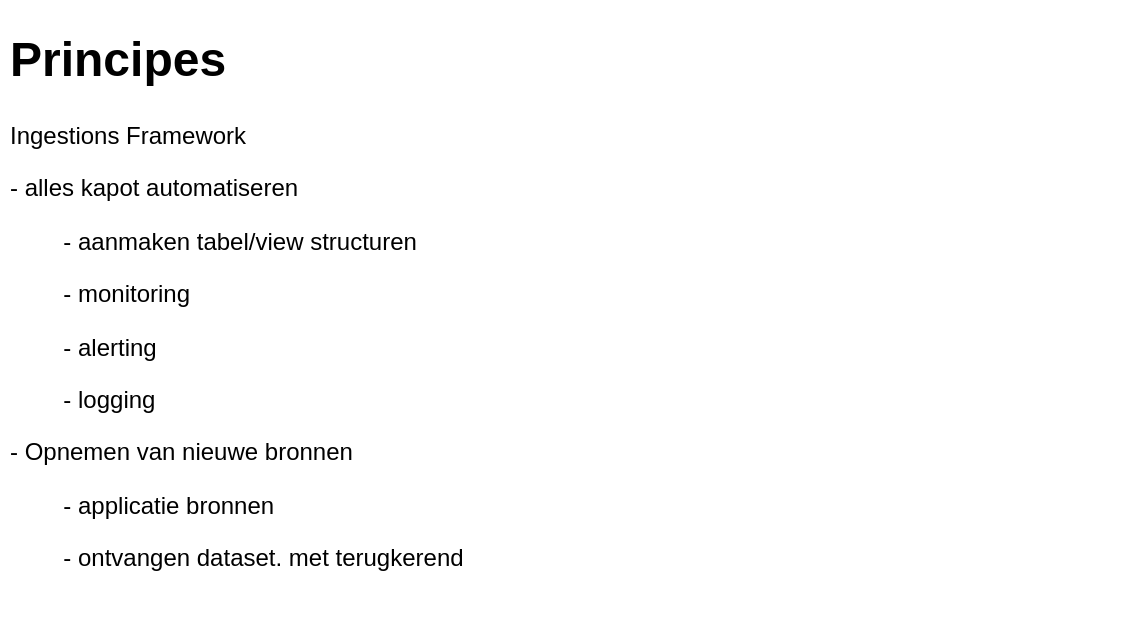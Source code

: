 <mxfile version="20.8.18" type="github" pages="10"><diagram id="h7waP5HmgFzoro81WAwj" name="Pagina-10"><mxGraphModel dx="2027" dy="1124" grid="1" gridSize="10" guides="1" tooltips="1" connect="1" arrows="1" fold="1" page="1" pageScale="1" pageWidth="827" pageHeight="1169" math="0" shadow="0"><root><mxCell id="0"/><mxCell id="1" parent="0"/><mxCell id="7mNE65pj7KRdnU9uUtSb-1" value="&lt;h1&gt;Principes&lt;/h1&gt;&lt;p&gt;Ingestions Framework&lt;/p&gt;&lt;p&gt;- alles kapot automatiseren&lt;/p&gt;&lt;p&gt;&lt;span style=&quot;white-space: pre;&quot;&gt;&#9;&lt;/span&gt;- aanmaken tabel/view structuren&lt;/p&gt;&lt;p&gt;&lt;span style=&quot;white-space: pre;&quot;&gt;&#9;&lt;/span&gt;- monitoring&lt;/p&gt;&lt;p&gt;&lt;span style=&quot;white-space: pre;&quot;&gt;&#9;&lt;/span&gt;- alerting&lt;/p&gt;&lt;p&gt;&lt;span style=&quot;white-space: pre;&quot;&gt;&#9;&lt;/span&gt;- logging&lt;/p&gt;&lt;p&gt;- Opnemen van nieuwe bronnen&lt;/p&gt;&lt;p&gt;&lt;span style=&quot;white-space: pre;&quot;&gt;&#9;&lt;/span&gt;- applicatie bronnen&lt;/p&gt;&lt;p&gt;&lt;span style=&quot;white-space: pre;&quot;&gt;&#9;&lt;/span&gt;- ontvangen dataset. met terugkerend&amp;nbsp;&lt;/p&gt;" style="text;html=1;strokeColor=none;fillColor=none;spacing=5;spacingTop=-20;whiteSpace=wrap;overflow=hidden;rounded=0;" parent="1" vertex="1"><mxGeometry x="110" y="70" width="560" height="300" as="geometry"/></mxCell></root></mxGraphModel></diagram><diagram id="bG41ESEhryDgQQWOB5iJ" name="DI4DIM Proces"><mxGraphModel dx="2027" dy="1124" grid="1" gridSize="10" guides="1" tooltips="1" connect="1" arrows="1" fold="1" page="1" pageScale="1" pageWidth="827" pageHeight="1169" math="0" shadow="0"><root><mxCell id="0"/><mxCell id="1" parent="0"/><mxCell id="stYgCyat91julg6WQiPl-1" value="" style="rounded=0;whiteSpace=wrap;html=1;fontSize=13;fillColor=#f5f5f5;gradientColor=#b3b3b3;strokeColor=#666666;" parent="1" vertex="1"><mxGeometry x="220" y="10" width="530" height="1030" as="geometry"/></mxCell><mxCell id="9DiSUioN3MecBo0n0iFx-1" value="Laad Data in Landing" style="rounded=1;whiteSpace=wrap;html=1;fontSize=12;" parent="1" vertex="1"><mxGeometry x="260" y="130" width="350" height="40" as="geometry"/></mxCell><mxCell id="9DiSUioN3MecBo0n0iFx-2" value="Check Data of deze beschikbaar is in DIMEDA&lt;br&gt;(Data Ingestions MEtaDAta" style="rounded=1;whiteSpace=wrap;html=1;fontSize=12;" parent="1" vertex="1"><mxGeometry x="260" y="190" width="350" height="50" as="geometry"/></mxCell><mxCell id="9DiSUioN3MecBo0n0iFx-3" value="Tabel metadata is beschikbaar" style="rhombus;whiteSpace=wrap;html=1;fontSize=12;" parent="1" vertex="1"><mxGeometry x="350" y="260" width="160" height="80" as="geometry"/></mxCell><mxCell id="9DiSUioN3MecBo0n0iFx-4" value="Genereer DDL script&lt;br&gt;(create / alter)" style="rounded=1;whiteSpace=wrap;html=1;fontSize=12;" parent="1" vertex="1"><mxGeometry x="560" y="460" width="160" height="60" as="geometry"/></mxCell><mxCell id="9DiSUioN3MecBo0n0iFx-5" value="Tabel structuur is correct aanwezig&amp;nbsp;" style="rhombus;whiteSpace=wrap;html=1;fontSize=12;" parent="1" vertex="1"><mxGeometry x="350" y="450" width="190" height="80" as="geometry"/></mxCell><mxCell id="9DiSUioN3MecBo0n0iFx-6" value="Controleer metadata van tabel gelijk is aan DIMEDA" style="rounded=1;whiteSpace=wrap;html=1;fontSize=12;" parent="1" vertex="1"><mxGeometry x="270" y="360" width="350" height="60" as="geometry"/></mxCell><mxCell id="9DiSUioN3MecBo0n0iFx-7" value="Voor de indentificerende tabellen&amp;nbsp;&lt;br&gt;genereer de DIMMaskeringConversie" style="rounded=1;whiteSpace=wrap;html=1;fontSize=12;" parent="1" vertex="1"><mxGeometry x="330" y="550" width="230" height="60" as="geometry"/></mxCell><mxCell id="KyZP9tmZvahoFTga_4mg-1" value="Sla Logging op&lt;br&gt;DIMEDALOG&lt;br&gt;omgeving&lt;br&gt;&lt;br&gt;&lt;br&gt;" style="rounded=1;whiteSpace=wrap;html=1;fontSize=12;fillColor=#fff2cc;strokeColor=#d6b656;" parent="1" vertex="1"><mxGeometry x="40" y="115" width="120" height="940" as="geometry"/></mxCell><mxCell id="KyZP9tmZvahoFTga_4mg-2" value="Laad data in staging UIT (identiek aan Historie) =&amp;gt; data is klaar voor merge met bron laag (zonder administratieve tijdslijnen)" style="rounded=1;whiteSpace=wrap;html=1;fontSize=12;" parent="1" vertex="1"><mxGeometry x="330" y="640" width="230" height="60" as="geometry"/></mxCell><mxCell id="pB9pAwWvSKOWZ8W2AGKw-1" value="Laad data naar Bron laag&lt;br&gt;(toevoegen van administratieve tijdslijnen" style="rounded=1;whiteSpace=wrap;html=1;fontSize=12;" parent="1" vertex="1"><mxGeometry x="330" y="780" width="230" height="60" as="geometry"/></mxCell><mxCell id="SJS1QXyB0e22nyj5-dCy-1" value="Data Kwaliteits Controle uit Staging UIT" style="rounded=1;whiteSpace=wrap;html=1;fontSize=12;" parent="1" vertex="1"><mxGeometry x="330" y="710" width="230" height="60" as="geometry"/></mxCell><mxCell id="SJS1QXyB0e22nyj5-dCy-2" value="DML proces starten&lt;br&gt;(opschonen van de bron laag) (kan ook op basis van timeschedule.." style="rounded=1;whiteSpace=wrap;html=1;fontSize=12;" parent="1" vertex="1"><mxGeometry x="330" y="940" width="230" height="60" as="geometry"/></mxCell><mxCell id="stYgCyat91julg6WQiPl-2" value="" style="shape=flexArrow;endArrow=classic;html=1;rounded=0;fontSize=13;entryX=1;entryY=0.5;entryDx=0;entryDy=0;exitX=-0.006;exitY=0.559;exitDx=0;exitDy=0;exitPerimeter=0;fillColor=#fff2cc;strokeColor=#d6b656;strokeWidth=4;" parent="1" source="stYgCyat91julg6WQiPl-1" target="KyZP9tmZvahoFTga_4mg-1" edge="1"><mxGeometry width="50" height="50" relative="1" as="geometry"><mxPoint x="390" y="520" as="sourcePoint"/><mxPoint x="440" y="470" as="targetPoint"/></mxGeometry></mxCell><mxCell id="stYgCyat91julg6WQiPl-3" value="" style="shape=cylinder3;whiteSpace=wrap;html=1;boundedLbl=1;backgroundOutline=1;size=15;fontSize=13;" parent="1" vertex="1"><mxGeometry x="70" y="620" width="60" height="80" as="geometry"/></mxCell><mxCell id="aylfhLIQkeVDFTXzJIFu-2" value="" style="edgeStyle=orthogonalEdgeStyle;rounded=0;orthogonalLoop=1;jettySize=auto;html=1;strokeWidth=4;fontSize=13;entryX=0.5;entryY=0;entryDx=0;entryDy=0;" parent="1" source="aylfhLIQkeVDFTXzJIFu-1" target="9DiSUioN3MecBo0n0iFx-1" edge="1"><mxGeometry relative="1" as="geometry"/></mxCell><mxCell id="aylfhLIQkeVDFTXzJIFu-1" value="&quot;TRIGGERBASED&quot;&amp;nbsp;&amp;nbsp;&lt;br&gt;- bestand wordt geplaatst op filesysteem&lt;br&gt;tabel wordt gevuld in oracle&amp;nbsp; &amp;nbsp;('trigger on Insert&quot; genereert API call naar Airflow?)" style="rounded=1;whiteSpace=wrap;html=1;fontSize=12;" parent="1" vertex="1"><mxGeometry x="260" y="30" width="350" height="70" as="geometry"/></mxCell></root></mxGraphModel></diagram><diagram name="DI4DIM" id="LzgwJFeMqMOO9BsqS2BH"><mxGraphModel dx="1876" dy="2102" grid="1" gridSize="10" guides="1" tooltips="1" connect="1" arrows="1" fold="1" page="1" pageScale="1" pageWidth="827" pageHeight="1169" math="0" shadow="0"><root><mxCell id="0"/><mxCell id="1" parent="0"/><mxCell id="ZCaT9DCfURiBYN1MQ1kg-7" value="Landing" style="rounded=0;whiteSpace=wrap;html=1;verticalAlign=top;" parent="1" vertex="1"><mxGeometry x="200" y="-830" width="190" height="370" as="geometry"/></mxCell><mxCell id="ZCaT9DCfURiBYN1MQ1kg-3" value="Landing" style="shape=cylinder3;whiteSpace=wrap;html=1;boundedLbl=1;backgroundOutline=1;size=15;" parent="1" vertex="1"><mxGeometry x="242.5" y="-780" width="115" height="80" as="geometry"/></mxCell><mxCell id="ZCaT9DCfURiBYN1MQ1kg-6" value="File Landing" style="rounded=0;whiteSpace=wrap;html=1;" parent="1" vertex="1"><mxGeometry x="242.5" y="-660" width="117.5" height="60" as="geometry"/></mxCell><mxCell id="ZCaT9DCfURiBYN1MQ1kg-8" value="Bron database" style="shape=cylinder3;whiteSpace=wrap;html=1;boundedLbl=1;backgroundOutline=1;size=15;" parent="1" vertex="1"><mxGeometry x="50" y="-780" width="120" height="80" as="geometry"/></mxCell><mxCell id="ZCaT9DCfURiBYN1MQ1kg-9" value="Bron&amp;nbsp;" style="rounded=0;whiteSpace=wrap;html=1;" parent="1" vertex="1"><mxGeometry x="50" y="-660" width="120" height="60" as="geometry"/></mxCell><mxCell id="ZCaT9DCfURiBYN1MQ1kg-11" value="Staging&amp;nbsp;" style="rounded=0;whiteSpace=wrap;html=1;verticalAlign=top;" parent="1" vertex="1"><mxGeometry x="450" y="-830" width="340" height="370" as="geometry"/></mxCell><mxCell id="ZCaT9DCfURiBYN1MQ1kg-12" value="Bron laag" style="rounded=0;whiteSpace=wrap;html=1;verticalAlign=top;" parent="1" vertex="1"><mxGeometry x="820" y="-830" width="160" height="370" as="geometry"/></mxCell><mxCell id="ZCaT9DCfURiBYN1MQ1kg-16" value="" style="verticalLabelPosition=bottom;verticalAlign=top;html=1;shape=mxgraph.basic.partConcEllipse;startAngle=0.25;endAngle=0.111;arcWidth=0.5;fillColor=#fff2cc;strokeColor=#d6b656;" parent="1" vertex="1"><mxGeometry x="180" y="-765" width="50" height="50" as="geometry"/></mxCell><mxCell id="ZCaT9DCfURiBYN1MQ1kg-17" value="" style="verticalLabelPosition=bottom;verticalAlign=top;html=1;shape=mxgraph.basic.partConcEllipse;startAngle=0.25;endAngle=0.111;arcWidth=0.5;" parent="1" vertex="1"><mxGeometry x="180" y="-655" width="50" height="50" as="geometry"/></mxCell><mxCell id="ZCaT9DCfURiBYN1MQ1kg-18" value="Ontvang data binnen de muren van DIM.&lt;br&gt;Check of data verwacht wordt" style="shape=callout;whiteSpace=wrap;html=1;perimeter=calloutPerimeter;position2=0.54;base=20;size=90;position=0.33;fillColor=#d5e8d4;strokeColor=#82b366;" parent="1" vertex="1"><mxGeometry x="40" y="-900" width="280" height="140" as="geometry"/></mxCell><mxCell id="ZCaT9DCfURiBYN1MQ1kg-23" value="" style="shape=cylinder3;whiteSpace=wrap;html=1;boundedLbl=1;backgroundOutline=1;size=8;strokeColor=#d6b656;fillColor=#fff2cc;" parent="1" vertex="1"><mxGeometry x="200" y="-730" width="30" height="40" as="geometry"/></mxCell><mxCell id="JETTnSLS_zr7z7Y_-7eO-1" value="" style="verticalLabelPosition=bottom;verticalAlign=top;html=1;shape=mxgraph.basic.partConcEllipse;startAngle=0.25;endAngle=0.111;arcWidth=0.5;fillColor=#fff2cc;strokeColor=#d6b656;" parent="1" vertex="1"><mxGeometry x="390" y="-775" width="50" height="50" as="geometry"/></mxCell><mxCell id="JETTnSLS_zr7z7Y_-7eO-2" value="" style="shape=cylinder3;whiteSpace=wrap;html=1;boundedLbl=1;backgroundOutline=1;size=8;strokeColor=#d6b656;fillColor=#fff2cc;" parent="1" vertex="1"><mxGeometry x="410" y="-740" width="30" height="40" as="geometry"/></mxCell><mxCell id="JETTnSLS_zr7z7Y_-7eO-7" value="Staging UIT" style="shape=cylinder3;whiteSpace=wrap;html=1;boundedLbl=1;backgroundOutline=1;size=15;" parent="1" vertex="1"><mxGeometry x="630" y="-780" width="140" height="150" as="geometry"/></mxCell><mxCell id="JETTnSLS_zr7z7Y_-7eO-8" value="Bron laag met historie" style="shape=cylinder3;whiteSpace=wrap;html=1;boundedLbl=1;backgroundOutline=1;size=15;" parent="1" vertex="1"><mxGeometry x="845" y="-780" width="115" height="140" as="geometry"/></mxCell><mxCell id="JETTnSLS_zr7z7Y_-7eO-9" value="DIMEDA&lt;br&gt;(Dims Metadata)&lt;br&gt;&lt;br&gt;RLO op tabel&lt;br&gt;Bron lijst&lt;br&gt;'schedule'&lt;br&gt;" style="shape=cylinder3;whiteSpace=wrap;html=1;boundedLbl=1;backgroundOutline=1;size=15;verticalAlign=top;" parent="1" vertex="1"><mxGeometry x="128.75" y="-348" width="175" height="130" as="geometry"/></mxCell><mxCell id="JETTnSLS_zr7z7Y_-7eO-10" value="DIMEDALOG&lt;br&gt;DIMs metadata Log" style="shape=cylinder3;whiteSpace=wrap;html=1;boundedLbl=1;backgroundOutline=1;size=15;verticalAlign=top;" parent="1" vertex="1"><mxGeometry x="341.25" y="-348" width="175" height="130" as="geometry"/></mxCell><mxCell id="JETTnSLS_zr7z7Y_-7eO-13" value="Monitoring&lt;br&gt;(elasticSearch" style="rounded=1;whiteSpace=wrap;html=1;strokeColor=#666666;fillColor=#f5f5f5;fontColor=#333333;" parent="1" vertex="1"><mxGeometry x="581.25" y="-278" width="120" height="60" as="geometry"/></mxCell><mxCell id="JETTnSLS_zr7z7Y_-7eO-14" value="Data Ingestions voor Data Integratie Magazijn&lt;br style=&quot;font-size: 35px;&quot;&gt;Concept Design" style="rounded=0;whiteSpace=wrap;html=1;verticalAlign=middle;fillColor=#f0a30a;fontColor=#000000;strokeColor=#BD7000;fontSize=35;" parent="1" vertex="1"><mxGeometry x="63.75" y="-1150" width="1566.25" height="90" as="geometry"/></mxCell><mxCell id="JETTnSLS_zr7z7Y_-7eO-16" value="" style="shape=flexArrow;endArrow=classic;html=1;rounded=0;fillColor=#dae8fc;strokeColor=#6c8ebf;entryX=-0.031;entryY=0.397;entryDx=0;entryDy=0;entryPerimeter=0;" parent="1" edge="1"><mxGeometry width="50" height="50" relative="1" as="geometry"><mxPoint x="370" y="-630.5" as="sourcePoint"/><mxPoint x="445.04" y="-683.11" as="targetPoint"/></mxGeometry></mxCell><mxCell id="JETTnSLS_zr7z7Y_-7eO-17" value="" style="verticalLabelPosition=bottom;verticalAlign=top;html=1;shape=mxgraph.basic.partConcEllipse;startAngle=0.25;endAngle=0.111;arcWidth=0.5;fillColor=#fff2cc;strokeColor=#d6b656;" parent="1" vertex="1"><mxGeometry x="374" y="-700" width="50" height="50" as="geometry"/></mxCell><mxCell id="JETTnSLS_zr7z7Y_-7eO-18" value="" style="shape=cylinder3;whiteSpace=wrap;html=1;boundedLbl=1;backgroundOutline=1;size=8;strokeColor=#d6b656;fillColor=#fff2cc;" parent="1" vertex="1"><mxGeometry x="394" y="-665" width="30" height="40" as="geometry"/></mxCell><mxCell id="JETTnSLS_zr7z7Y_-7eO-19" value="Archief" style="rounded=0;whiteSpace=wrap;html=1;verticalAlign=top;" parent="1" vertex="1"><mxGeometry x="200" y="-450" width="190" height="70" as="geometry"/></mxCell><mxCell id="JETTnSLS_zr7z7Y_-7eO-22" value="&quot;Airflow&quot; like Scheduling" style="shape=cube;whiteSpace=wrap;html=1;boundedLbl=1;backgroundOutline=1;darkOpacity=0.05;darkOpacity2=0.1;strokeColor=#6c8ebf;fillColor=#dae8fc;" parent="1" vertex="1"><mxGeometry x="275" y="-955" width="900" height="80" as="geometry"/></mxCell><mxCell id="j9lFzfxDqFEv3JNe8bec-1" value="" style="shape=flexArrow;endArrow=classic;html=1;rounded=0;fillColor=#dae8fc;strokeColor=#6c8ebf;" parent="1" edge="1"><mxGeometry width="50" height="50" relative="1" as="geometry"><mxPoint x="785" y="-720" as="sourcePoint"/><mxPoint x="855" y="-720" as="targetPoint"/></mxGeometry></mxCell><mxCell id="j9lFzfxDqFEv3JNe8bec-2" value="" style="verticalLabelPosition=bottom;verticalAlign=top;html=1;shape=mxgraph.basic.partConcEllipse;startAngle=0.25;endAngle=0.111;arcWidth=0.5;fillColor=#fff2cc;strokeColor=#d6b656;" parent="1" vertex="1"><mxGeometry x="775" y="-755" width="50" height="50" as="geometry"/></mxCell><mxCell id="j9lFzfxDqFEv3JNe8bec-3" value="" style="shape=cylinder3;whiteSpace=wrap;html=1;boundedLbl=1;backgroundOutline=1;size=8;strokeColor=#d6b656;fillColor=#fff2cc;" parent="1" vertex="1"><mxGeometry x="795" y="-720" width="30" height="40" as="geometry"/></mxCell><mxCell id="j9lFzfxDqFEv3JNe8bec-4" value="OKV laag" style="rounded=0;whiteSpace=wrap;html=1;verticalAlign=top;" parent="1" vertex="1"><mxGeometry x="1010" y="-830" width="160" height="370" as="geometry"/></mxCell><mxCell id="j9lFzfxDqFEv3JNe8bec-5" value="OKV schemas" style="shape=cylinder3;whiteSpace=wrap;html=1;boundedLbl=1;backgroundOutline=1;size=15;" parent="1" vertex="1"><mxGeometry x="1032.5" y="-760" width="115" height="80" as="geometry"/></mxCell><mxCell id="F7gKjAizY6-8Hxz1coRo-1" value="" style="shape=flexArrow;endArrow=classic;html=1;rounded=0;fillColor=#dae8fc;strokeColor=#6c8ebf;" parent="1" edge="1"><mxGeometry width="50" height="50" relative="1" as="geometry"><mxPoint x="1040" y="-395" as="sourcePoint"/><mxPoint x="1110" y="-395" as="targetPoint"/></mxGeometry></mxCell><mxCell id="F7gKjAizY6-8Hxz1coRo-2" value="" style="verticalLabelPosition=bottom;verticalAlign=top;html=1;shape=mxgraph.basic.partConcEllipse;startAngle=0.25;endAngle=0.111;arcWidth=0.5;fillColor=#fff2cc;strokeColor=#d6b656;" parent="1" vertex="1"><mxGeometry x="1030" y="-430" width="50" height="50" as="geometry"/></mxCell><mxCell id="F7gKjAizY6-8Hxz1coRo-3" value="" style="shape=cylinder3;whiteSpace=wrap;html=1;boundedLbl=1;backgroundOutline=1;size=8;strokeColor=#d6b656;fillColor=#fff2cc;" parent="1" vertex="1"><mxGeometry x="1050" y="-395" width="30" height="40" as="geometry"/></mxCell><mxCell id="F7gKjAizY6-8Hxz1coRo-4" value="" style="shape=flexArrow;endArrow=classic;html=1;rounded=0;fillColor=#dae8fc;strokeColor=#6c8ebf;" parent="1" edge="1"><mxGeometry width="50" height="50" relative="1" as="geometry"><mxPoint x="880" y="-395" as="sourcePoint"/><mxPoint x="950" y="-395" as="targetPoint"/></mxGeometry></mxCell><mxCell id="F7gKjAizY6-8Hxz1coRo-5" value="" style="verticalLabelPosition=bottom;verticalAlign=top;html=1;shape=mxgraph.basic.partConcEllipse;startAngle=0.25;endAngle=0.111;arcWidth=0.5;fillColor=#fff2cc;strokeColor=#d6b656;" parent="1" vertex="1"><mxGeometry x="870" y="-430" width="50" height="50" as="geometry"/></mxCell><mxCell id="F7gKjAizY6-8Hxz1coRo-6" value="" style="shape=cylinder3;whiteSpace=wrap;html=1;boundedLbl=1;backgroundOutline=1;size=8;strokeColor=#d6b656;fillColor=#fff2cc;" parent="1" vertex="1"><mxGeometry x="890" y="-395" width="30" height="40" as="geometry"/></mxCell><mxCell id="F7gKjAizY6-8Hxz1coRo-7" value="" style="shape=flexArrow;endArrow=classic;html=1;rounded=0;fillColor=#dae8fc;strokeColor=#6c8ebf;" parent="1" edge="1"><mxGeometry width="50" height="50" relative="1" as="geometry"><mxPoint x="700" y="-395" as="sourcePoint"/><mxPoint x="770" y="-395" as="targetPoint"/></mxGeometry></mxCell><mxCell id="F7gKjAizY6-8Hxz1coRo-8" value="" style="verticalLabelPosition=bottom;verticalAlign=top;html=1;shape=mxgraph.basic.partConcEllipse;startAngle=0.25;endAngle=0.111;arcWidth=0.5;fillColor=#fff2cc;strokeColor=#d6b656;" parent="1" vertex="1"><mxGeometry x="690" y="-430" width="50" height="50" as="geometry"/></mxCell><mxCell id="F7gKjAizY6-8Hxz1coRo-9" value="" style="shape=cylinder3;whiteSpace=wrap;html=1;boundedLbl=1;backgroundOutline=1;size=8;strokeColor=#d6b656;fillColor=#fff2cc;" parent="1" vertex="1"><mxGeometry x="710" y="-395" width="30" height="40" as="geometry"/></mxCell><mxCell id="F7gKjAizY6-8Hxz1coRo-10" value="" style="shape=flexArrow;endArrow=classic;html=1;rounded=0;fillColor=#dae8fc;strokeColor=#6c8ebf;" parent="1" edge="1"><mxGeometry width="50" height="50" relative="1" as="geometry"><mxPoint x="511.25" y="-395" as="sourcePoint"/><mxPoint x="581.25" y="-395" as="targetPoint"/></mxGeometry></mxCell><mxCell id="F7gKjAizY6-8Hxz1coRo-11" value="" style="verticalLabelPosition=bottom;verticalAlign=top;html=1;shape=mxgraph.basic.partConcEllipse;startAngle=0.25;endAngle=0.111;arcWidth=0.5;fillColor=#fff2cc;strokeColor=#d6b656;" parent="1" vertex="1"><mxGeometry x="501.25" y="-430" width="50" height="50" as="geometry"/></mxCell><mxCell id="F7gKjAizY6-8Hxz1coRo-12" value="" style="shape=cylinder3;whiteSpace=wrap;html=1;boundedLbl=1;backgroundOutline=1;size=8;strokeColor=#d6b656;fillColor=#fff2cc;" parent="1" vertex="1"><mxGeometry x="521.25" y="-395" width="30" height="40" as="geometry"/></mxCell><mxCell id="F7gKjAizY6-8Hxz1coRo-13" value="DDL generation gebaseerd op DIMEDA.&lt;br&gt;Inclusief Schema on Drift" style="shape=callout;whiteSpace=wrap;html=1;perimeter=calloutPerimeter;position2=0.33;base=28;size=50;position=0;" parent="1" vertex="1"><mxGeometry x="470" y="-590" width="120" height="160" as="geometry"/></mxCell><mxCell id="F7gKjAizY6-8Hxz1coRo-14" value="DDL generation gebaseerd op DIMEDA.&lt;br style=&quot;border-color: var(--border-color);&quot;&gt;Inclusief Schema on Drift" style="shape=callout;whiteSpace=wrap;html=1;perimeter=calloutPerimeter;position2=0.33;base=28;size=50;position=0;" parent="1" vertex="1"><mxGeometry x="665" y="-590" width="120" height="160" as="geometry"/></mxCell><mxCell id="F7gKjAizY6-8Hxz1coRo-15" value="DDL generation gebaseerd op DIMEDA.&lt;br style=&quot;border-color: var(--border-color);&quot;&gt;Inclusief Schema on Drift" style="shape=callout;whiteSpace=wrap;html=1;perimeter=calloutPerimeter;position2=0.33;base=28;size=50;position=0;" parent="1" vertex="1"><mxGeometry x="845" y="-590" width="120" height="160" as="geometry"/></mxCell><mxCell id="F7gKjAizY6-8Hxz1coRo-16" value="DDL generation gebaseerd op DIMEDA.&lt;br style=&quot;border-color: var(--border-color);&quot;&gt;Inclusief Schema on Drift" style="shape=callout;whiteSpace=wrap;html=1;perimeter=calloutPerimeter;position2=0.33;base=28;size=50;position=0;" parent="1" vertex="1"><mxGeometry x="1020" y="-590" width="120" height="160" as="geometry"/></mxCell><mxCell id="F7gKjAizY6-8Hxz1coRo-17" value="Alerting" style="rounded=1;whiteSpace=wrap;html=1;strokeColor=#666666;fillColor=#f5f5f5;fontColor=#333333;" parent="1" vertex="1"><mxGeometry x="581.25" y="-348" width="120" height="60" as="geometry"/></mxCell><mxCell id="F7gKjAizY6-8Hxz1coRo-18" value="ServicesDesk integration" style="rounded=1;whiteSpace=wrap;html=1;strokeColor=#666666;fillColor=#f5f5f5;fontColor=#333333;" parent="1" vertex="1"><mxGeometry x="770" y="-343" width="120" height="60" as="geometry"/></mxCell><mxCell id="F7gKjAizY6-8Hxz1coRo-19" value="C2M&amp;nbsp;&lt;br&gt;Gemaskeerder indentificeerbare gegevens&lt;br&gt;(heet nu DIM_&amp;lt;naamvergeten&amp;gt;)" style="shape=cylinder3;whiteSpace=wrap;html=1;boundedLbl=1;backgroundOutline=1;size=15;verticalAlign=top;fillColor=#e1d5e7;strokeColor=#9673a6;" parent="1" vertex="1"><mxGeometry x="295" y="-1050" width="175" height="105" as="geometry"/></mxCell><mxCell id="F7gKjAizY6-8Hxz1coRo-20" value="C2M&lt;br&gt;Convert2Markering" style="shape=callout;whiteSpace=wrap;html=1;perimeter=calloutPerimeter;position2=0.33;base=20;size=120;position=0;fillColor=#d5e8d4;strokeColor=#82b366;" parent="1" vertex="1"><mxGeometry x="380" y="-905" width="121.25" height="175" as="geometry"/></mxCell><mxCell id="F7gKjAizY6-8Hxz1coRo-21" value="Merge met Historie&lt;br&gt;" style="shape=callout;whiteSpace=wrap;html=1;perimeter=calloutPerimeter;position2=0.33;base=28;size=130;position=0;fillColor=#d5e8d4;strokeColor=#82b366;" parent="1" vertex="1"><mxGeometry x="760" y="-875" width="120" height="155" as="geometry"/></mxCell><mxCell id="JETTnSLS_zr7z7Y_-7eO-5" value="" style="shape=flexArrow;endArrow=classic;html=1;rounded=0;fillColor=#dae8fc;strokeColor=#6c8ebf;" parent="1" edge="1"><mxGeometry width="50" height="50" relative="1" as="geometry"><mxPoint x="550" y="-747.5" as="sourcePoint"/><mxPoint x="620" y="-747.5" as="targetPoint"/></mxGeometry></mxCell><mxCell id="JETTnSLS_zr7z7Y_-7eO-20" value="" style="verticalLabelPosition=bottom;verticalAlign=top;html=1;shape=mxgraph.basic.partConcEllipse;startAngle=0.25;endAngle=0.111;arcWidth=0.5;fillColor=#fff2cc;strokeColor=#d6b656;" parent="1" vertex="1"><mxGeometry x="540" y="-782.5" width="50" height="50" as="geometry"/></mxCell><mxCell id="JETTnSLS_zr7z7Y_-7eO-21" value="" style="shape=cylinder3;whiteSpace=wrap;html=1;boundedLbl=1;backgroundOutline=1;size=8;strokeColor=#d6b656;fillColor=#fff2cc;" parent="1" vertex="1"><mxGeometry x="560" y="-747.5" width="30" height="40" as="geometry"/></mxCell><mxCell id="F7gKjAizY6-8Hxz1coRo-26" value="Tabel klaar voor merge met historie" style="shape=callout;whiteSpace=wrap;html=1;perimeter=calloutPerimeter;position2=0.33;base=20;size=110;position=0.04;fillColor=#d5e8d4;strokeColor=#82b366;" parent="1" vertex="1"><mxGeometry x="530" y="-892.5" width="120" height="160" as="geometry"/></mxCell><mxCell id="F7gKjAizY6-8Hxz1coRo-27" value="Prepareren van Tabel &lt;br&gt;en view structuur" style="shape=flexArrow;endArrow=classic;html=1;rounded=0;" parent="1" edge="1"><mxGeometry width="50" height="50" relative="1" as="geometry"><mxPoint x="466" y="-337" as="sourcePoint"/><mxPoint x="496" y="-387" as="targetPoint"/></mxGeometry></mxCell><mxCell id="F7gKjAizY6-8Hxz1coRo-28" value="" style="shape=flexArrow;endArrow=classic;html=1;rounded=0;" parent="1" edge="1"><mxGeometry width="50" height="50" relative="1" as="geometry"><mxPoint x="600" y="-370" as="sourcePoint"/><mxPoint x="680" y="-370" as="targetPoint"/></mxGeometry></mxCell><mxCell id="F7gKjAizY6-8Hxz1coRo-29" value="" style="shape=flexArrow;endArrow=classic;html=1;rounded=0;" parent="1" edge="1"><mxGeometry width="50" height="50" relative="1" as="geometry"><mxPoint x="785" y="-375.5" as="sourcePoint"/><mxPoint x="865" y="-375.5" as="targetPoint"/></mxGeometry></mxCell><mxCell id="F7gKjAizY6-8Hxz1coRo-30" value="" style="shape=flexArrow;endArrow=classic;html=1;rounded=0;" parent="1" edge="1"><mxGeometry width="50" height="50" relative="1" as="geometry"><mxPoint x="950" y="-370" as="sourcePoint"/><mxPoint x="1030" y="-370" as="targetPoint"/></mxGeometry></mxCell><mxCell id="rXrCp7MK7jBi28Y-bSlJ-1" value="" style="shape=flexArrow;endArrow=classic;html=1;rounded=0;" parent="1" edge="1"><mxGeometry width="50" height="50" relative="1" as="geometry"><mxPoint x="501.25" y="-308" as="sourcePoint"/><mxPoint x="581.25" y="-308" as="targetPoint"/></mxGeometry></mxCell><mxCell id="rXrCp7MK7jBi28Y-bSlJ-2" value="" style="shape=flexArrow;endArrow=classic;html=1;rounded=0;" parent="1" edge="1"><mxGeometry width="50" height="50" relative="1" as="geometry"><mxPoint x="510" y="-253" as="sourcePoint"/><mxPoint x="590" y="-253" as="targetPoint"/></mxGeometry></mxCell><mxCell id="rXrCp7MK7jBi28Y-bSlJ-3" value="" style="shape=flexArrow;endArrow=classic;html=1;rounded=0;" parent="1" edge="1"><mxGeometry width="50" height="50" relative="1" as="geometry"><mxPoint x="695" y="-308" as="sourcePoint"/><mxPoint x="775" y="-308" as="targetPoint"/></mxGeometry></mxCell><mxCell id="rXrCp7MK7jBi28Y-bSlJ-4" value="&lt;h1&gt;Highlights op DI4DIM&lt;/h1&gt;&lt;p&gt;wat is er verandert&lt;/p&gt;&lt;p&gt;&lt;span style=&quot;background-color: initial;&quot;&gt;- Aantal tabellen is gereduceer. (van 10 naar 4)&amp;nbsp;&lt;/span&gt;&lt;br&gt;&lt;/p&gt;&lt;p&gt;&lt;span style=&quot;background-color: initial;&quot;&gt;Atomaire verwerking zit op Tabel niveau en niet op 'Bron' niveau', Dit verhoogt de snelheid naar de klant. Je kunt eerder starten met analyseren. Je kunt eerder starten met ontwikkeling van dashboard.&lt;/span&gt;&lt;/p&gt;&lt;p&gt;&lt;span style=&quot;background-color: initial;&quot;&gt;Complexiteit of dat je volledig bent in verwerking is gelijkwaardig aan huidige structuur (!?)&lt;/span&gt;&lt;/p&gt;&lt;p&gt;inbouwen van Schema at drift&amp;nbsp;&lt;/p&gt;&lt;p&gt;Inbouwen van Monitoring op het proces&lt;/p&gt;&lt;p&gt;inbouwen van alering op proces&lt;/p&gt;&lt;p&gt;&lt;span style=&quot;background-color: initial;&quot;&gt;Verwachte performance winst is ongeveer factor 3 sneller (van 1 uur naar 20 minuten).&amp;nbsp;&lt;/span&gt;&lt;/p&gt;&lt;p&gt;&lt;span style=&quot;background-color: initial;&quot;&gt;Inouwen data kwaliteits check kunnen plaats vinden op &quot;staging UIT&quot;.&amp;nbsp;&lt;/span&gt;&lt;/p&gt;&lt;p&gt;&lt;span style=&quot;background-color: initial;&quot;&gt;- Alleen indentificerende tabellen&amp;nbsp;&lt;/span&gt;&lt;br&gt;&lt;/p&gt;&lt;p&gt;&lt;span style=&quot;background-color: initial;&quot;&gt;DML proces vergt andere insteek, er worden geen rijen verwijderd maar velden leeg gemaakt. Dus geen &quot;delete&quot; maar &quot;update&quot;.&amp;nbsp; Ander soorting oplossing maar niet noemenswaardig complexer.&amp;nbsp;&lt;/span&gt;&lt;br&gt;&lt;/p&gt;" style="text;html=1;strokeColor=none;fillColor=none;spacing=5;spacingTop=-20;whiteSpace=wrap;overflow=hidden;rounded=0;" parent="1" vertex="1"><mxGeometry x="1190" y="-390" width="430" height="370" as="geometry"/></mxCell><mxCell id="rXrCp7MK7jBi28Y-bSlJ-5" value="&lt;h1&gt;Oude situatie&lt;/h1&gt;&lt;div&gt;&lt;font style=&quot;font-size: 13px;&quot;&gt;&lt;b&gt;# tabellen in elke laag&lt;/b&gt;&lt;/font&gt;&lt;/div&gt;&lt;div&gt;1 tabel in landing&lt;/div&gt;&lt;div&gt;1 staging in&lt;/div&gt;&lt;div&gt;4 in staging uit&lt;/div&gt;&lt;div&gt;4 in bron laag&amp;nbsp;&lt;/div&gt;&lt;div&gt;&lt;br&gt;&lt;/div&gt;&lt;div style=&quot;font-size: 14px;&quot;&gt;&lt;font style=&quot;font-size: 14px;&quot;&gt;&lt;b&gt;TOTAAL = 10&lt;/b&gt;&lt;/font&gt;&lt;/div&gt;&lt;div style=&quot;font-size: 14px;&quot;&gt;&lt;br&gt;&lt;/div&gt;&lt;div&gt;&lt;br&gt;&lt;/div&gt;" style="text;html=1;strokeColor=none;fillColor=none;spacing=5;spacingTop=-20;whiteSpace=wrap;overflow=hidden;rounded=0;" parent="1" vertex="1"><mxGeometry x="1200" y="-787.5" width="176" height="167.5" as="geometry"/></mxCell><mxCell id="rXrCp7MK7jBi28Y-bSlJ-6" value="&lt;h1&gt;Nieuwe situatie&lt;/h1&gt;&lt;b style=&quot;border-color: var(--border-color); font-size: 13px;&quot;&gt;# tabellen in elke laag&lt;/b&gt;&lt;div&gt;1 tabel in landing&lt;/div&gt;&lt;div&gt;&lt;span style=&quot;background-color: initial;&quot;&gt;1 in staging IN&lt;/span&gt;&lt;/div&gt;&lt;div&gt;&lt;span style=&quot;background-color: initial;&quot;&gt;1 in staging uit&lt;/span&gt;&lt;br&gt;&lt;/div&gt;&lt;div&gt;1 in bron laag&amp;nbsp;&lt;/div&gt;&lt;div&gt;&lt;br&gt;&lt;/div&gt;&lt;div&gt;&lt;font style=&quot;font-size: 14px;&quot;&gt;&lt;b&gt;TOTAAL = 4&lt;/b&gt;&lt;/font&gt;&lt;/div&gt;&lt;div&gt;&lt;br&gt;&lt;/div&gt;&lt;div&gt;&lt;/div&gt;*(alleen in geval van identificeren data in tabel)&lt;div&gt;&lt;br&gt;&lt;/div&gt;&lt;div&gt;&lt;br&gt;&lt;/div&gt;" style="text;html=1;strokeColor=none;fillColor=none;spacing=5;spacingTop=-20;whiteSpace=wrap;overflow=hidden;rounded=0;" parent="1" vertex="1"><mxGeometry x="1370" y="-785" width="260" height="195" as="geometry"/></mxCell><mxCell id="rXrCp7MK7jBi28Y-bSlJ-7" value="DLM proces" style="shape=callout;whiteSpace=wrap;html=1;perimeter=calloutPerimeter;position2=0.15;base=28;size=120;position=0;fillColor=#d5e8d4;strokeColor=#82b366;" parent="1" vertex="1"><mxGeometry x="930" y="-885" width="102.5" height="185" as="geometry"/></mxCell><mxCell id="rXrCp7MK7jBi28Y-bSlJ-8" value="" style="verticalLabelPosition=bottom;verticalAlign=top;html=1;shape=mxgraph.basic.partConcEllipse;startAngle=0.25;endAngle=0.111;arcWidth=0.5;fillColor=#fff2cc;strokeColor=#d6b656;" parent="1" vertex="1"><mxGeometry x="930" y="-770" width="50" height="50" as="geometry"/></mxCell><mxCell id="rXrCp7MK7jBi28Y-bSlJ-9" value="Data Kwaliteits Controles&lt;br&gt;(kwaliteits checks staan in DIMEDA) &amp;gt; komen mee met RLO op tabel niveau" style="shape=callout;whiteSpace=wrap;html=1;perimeter=calloutPerimeter;position2=0.17;base=15;size=195;position=0;fillColor=#d5e8d4;strokeColor=#82b366;" parent="1" vertex="1"><mxGeometry x="640" y="-1050" width="120" height="285" as="geometry"/></mxCell><mxCell id="rXrCp7MK7jBi28Y-bSlJ-10" value="" style="verticalLabelPosition=bottom;verticalAlign=top;html=1;shape=mxgraph.basic.partConcEllipse;startAngle=0.25;endAngle=0.111;arcWidth=0.5;fillColor=#fff2cc;strokeColor=#d6b656;" parent="1" vertex="1"><mxGeometry x="620" y="-960" width="50" height="50" as="geometry"/></mxCell><mxCell id="rXrCp7MK7jBi28Y-bSlJ-11" value="Database &lt;br&gt;Restore ??" style="shape=cylinder3;whiteSpace=wrap;html=1;boundedLbl=1;backgroundOutline=1;size=15;" parent="1" vertex="1"><mxGeometry x="242.5" y="-570" width="115" height="80" as="geometry"/></mxCell><mxCell id="rXrCp7MK7jBi28Y-bSlJ-12" value="Zelfde als 'regulier proces'" style="shape=callout;whiteSpace=wrap;html=1;perimeter=calloutPerimeter;position2=0.98;base=40;size=30;position=0.01;fillColor=#d5e8d4;strokeColor=#82b366;" parent="1" vertex="1"><mxGeometry x="128.75" y="-590" width="121.88" height="80" as="geometry"/></mxCell><mxCell id="JETTnSLS_zr7z7Y_-7eO-3" value="" style="shape=flexArrow;endArrow=classic;html=1;rounded=0;fillColor=#dae8fc;strokeColor=#6c8ebf;" parent="1" edge="1"><mxGeometry width="50" height="50" relative="1" as="geometry"><mxPoint x="360" y="-725" as="sourcePoint"/><mxPoint x="440" y="-725" as="targetPoint"/></mxGeometry></mxCell><mxCell id="DpJr6nDiewrfIa-oE0gw-1" value="C2M Veld" style="shape=cylinder3;whiteSpace=wrap;html=1;boundedLbl=1;backgroundOutline=1;size=15;" parent="1" vertex="1"><mxGeometry x="470" y="-825" width="70" height="77.5" as="geometry"/></mxCell><mxCell id="ge4zoQ0wSeVVb9Qi8uQ8-1" value="Staging IN" style="shape=cylinder3;whiteSpace=wrap;html=1;boundedLbl=1;backgroundOutline=1;size=15;" parent="1" vertex="1"><mxGeometry x="466.25" y="-762.5" width="93.75" height="150" as="geometry"/></mxCell><mxCell id="jeE6p72phvSHwrGXfFTw-1" value="Azure Devops&lt;br&gt;" style="rounded=1;whiteSpace=wrap;html=1;" parent="1" vertex="1"><mxGeometry x="128.75" y="-208" width="1031.25" height="60" as="geometry"/></mxCell></root></mxGraphModel></diagram><diagram id="IZnUCgKer8qQhaNXVYi8" name="legenda"><mxGraphModel dx="2058" dy="1180" grid="1" gridSize="10" guides="1" tooltips="1" connect="1" arrows="1" fold="1" page="1" pageScale="1" pageWidth="827" pageHeight="1169" math="0" shadow="0"><root><mxCell id="0"/><mxCell id="1" parent="0"/><mxCell id="ExPoVQAmi61j5feH-11l-1" value="" style="verticalLabelPosition=bottom;verticalAlign=top;html=1;shape=mxgraph.basic.partConcEllipse;startAngle=0.25;endAngle=0.111;arcWidth=0.5;fillColor=#fff2cc;strokeColor=#d6b656;" parent="1" vertex="1"><mxGeometry x="170" y="145" width="50" height="50" as="geometry"/></mxCell><mxCell id="ExPoVQAmi61j5feH-11l-3" value="Processing" style="rounded=1;whiteSpace=wrap;html=1;" parent="1" vertex="1"><mxGeometry x="260" y="145" width="120" height="60" as="geometry"/></mxCell><mxCell id="ExPoVQAmi61j5feH-11l-4" value="Processing met&amp;nbsp;queue" style="rounded=1;whiteSpace=wrap;html=1;" parent="1" vertex="1"><mxGeometry x="260" y="220" width="120" height="60" as="geometry"/></mxCell><mxCell id="ExPoVQAmi61j5feH-11l-5" value="" style="verticalLabelPosition=bottom;verticalAlign=top;html=1;shape=mxgraph.basic.partConcEllipse;startAngle=0.25;endAngle=0.111;arcWidth=0.5;fillColor=#fff2cc;strokeColor=#d6b656;" parent="1" vertex="1"><mxGeometry x="170" y="220" width="50" height="50" as="geometry"/></mxCell><mxCell id="ExPoVQAmi61j5feH-11l-2" value="" style="shape=cylinder3;whiteSpace=wrap;html=1;boundedLbl=1;backgroundOutline=1;size=8;strokeColor=#d6b656;fillColor=#fff2cc;" parent="1" vertex="1"><mxGeometry x="200" y="250" width="30" height="40" as="geometry"/></mxCell><mxCell id="ExPoVQAmi61j5feH-11l-6" value="Processing, Met queue wil zeggen, een &quot;wachtrij met FIFO&quot; First in First Out&quot;&lt;br&gt;Er wordt een bericht gestuurd naar een queue om iets te starten.&amp;nbsp; (binnen AWS zijn dit standaard componenten, deze moeten we opzetten of bouwen).&lt;br&gt;De wachtrij mechanisme is curriciaal voor performance verwerkingen en balancing.&amp;nbsp;" style="rounded=1;whiteSpace=wrap;html=1;" parent="1" vertex="1"><mxGeometry x="410" y="220" width="280" height="240" as="geometry"/></mxCell><mxCell id="ExPoVQAmi61j5feH-11l-7" value="Trigger ontvangs proces" style="rounded=1;whiteSpace=wrap;html=1;" parent="1" vertex="1"><mxGeometry x="260" y="340" width="120" height="60" as="geometry"/></mxCell><mxCell id="ExPoVQAmi61j5feH-11l-8" value="" style="verticalLabelPosition=bottom;verticalAlign=top;html=1;shape=mxgraph.basic.4_point_star_2;dx=0.8;strokeColor=#b85450;fillColor=#f8cecc;" parent="1" vertex="1"><mxGeometry x="185" y="340" width="60" height="50" as="geometry"/></mxCell></root></mxGraphModel></diagram><diagram id="FEro3Whmnm0GfA5JXwWL" name="Een Tabel in Bron laag"><mxGraphModel dx="2058" dy="1180" grid="1" gridSize="10" guides="1" tooltips="1" connect="1" arrows="1" fold="1" page="1" pageScale="1" pageWidth="827" pageHeight="1169" math="0" shadow="0"><root><mxCell id="0"/><mxCell id="1" parent="0"/><mxCell id="k0QNLuaNLbzrx7ui5d-k-1" value="BRON tabel orgineel" style="shape=table;startSize=30;container=1;collapsible=1;childLayout=tableLayout;fixedRows=1;rowLines=0;fontStyle=1;align=center;resizeLast=1;fillColor=#f5f5f5;fontColor=#333333;strokeColor=#666666;" parent="1" vertex="1"><mxGeometry x="40" y="310" width="180" height="330" as="geometry"/></mxCell><mxCell id="k0QNLuaNLbzrx7ui5d-k-2" value="" style="shape=tableRow;horizontal=0;startSize=0;swimlaneHead=0;swimlaneBody=0;fillColor=none;collapsible=0;dropTarget=0;points=[[0,0.5],[1,0.5]];portConstraint=eastwest;top=0;left=0;right=0;bottom=1;" parent="k0QNLuaNLbzrx7ui5d-k-1" vertex="1"><mxGeometry y="30" width="180" height="30" as="geometry"/></mxCell><mxCell id="k0QNLuaNLbzrx7ui5d-k-3" value="PK" style="shape=partialRectangle;connectable=0;fillColor=none;top=0;left=0;bottom=0;right=0;fontStyle=1;overflow=hidden;" parent="k0QNLuaNLbzrx7ui5d-k-2" vertex="1"><mxGeometry width="30" height="30" as="geometry"><mxRectangle width="30" height="30" as="alternateBounds"/></mxGeometry></mxCell><mxCell id="k0QNLuaNLbzrx7ui5d-k-4" value="UniqueID" style="shape=partialRectangle;connectable=0;fillColor=none;top=0;left=0;bottom=0;right=0;align=left;spacingLeft=6;fontStyle=5;overflow=hidden;" parent="k0QNLuaNLbzrx7ui5d-k-2" vertex="1"><mxGeometry x="30" width="150" height="30" as="geometry"><mxRectangle width="150" height="30" as="alternateBounds"/></mxGeometry></mxCell><mxCell id="k0QNLuaNLbzrx7ui5d-k-5" value="" style="shape=tableRow;horizontal=0;startSize=0;swimlaneHead=0;swimlaneBody=0;fillColor=none;collapsible=0;dropTarget=0;points=[[0,0.5],[1,0.5]];portConstraint=eastwest;top=0;left=0;right=0;bottom=0;" parent="k0QNLuaNLbzrx7ui5d-k-1" vertex="1"><mxGeometry y="60" width="180" height="30" as="geometry"/></mxCell><mxCell id="k0QNLuaNLbzrx7ui5d-k-6" value="" style="shape=partialRectangle;connectable=0;fillColor=none;top=0;left=0;bottom=0;right=0;editable=1;overflow=hidden;" parent="k0QNLuaNLbzrx7ui5d-k-5" vertex="1"><mxGeometry width="30" height="30" as="geometry"><mxRectangle width="30" height="30" as="alternateBounds"/></mxGeometry></mxCell><mxCell id="k0QNLuaNLbzrx7ui5d-k-7" value="BSN " style="shape=partialRectangle;connectable=0;fillColor=none;top=0;left=0;bottom=0;right=0;align=left;spacingLeft=6;overflow=hidden;" parent="k0QNLuaNLbzrx7ui5d-k-5" vertex="1"><mxGeometry x="30" width="150" height="30" as="geometry"><mxRectangle width="150" height="30" as="alternateBounds"/></mxGeometry></mxCell><mxCell id="k0QNLuaNLbzrx7ui5d-k-8" value="" style="shape=tableRow;horizontal=0;startSize=0;swimlaneHead=0;swimlaneBody=0;fillColor=none;collapsible=0;dropTarget=0;points=[[0,0.5],[1,0.5]];portConstraint=eastwest;top=0;left=0;right=0;bottom=0;" parent="k0QNLuaNLbzrx7ui5d-k-1" vertex="1"><mxGeometry y="90" width="180" height="30" as="geometry"/></mxCell><mxCell id="k0QNLuaNLbzrx7ui5d-k-9" value="" style="shape=partialRectangle;connectable=0;fillColor=none;top=0;left=0;bottom=0;right=0;editable=1;overflow=hidden;" parent="k0QNLuaNLbzrx7ui5d-k-8" vertex="1"><mxGeometry width="30" height="30" as="geometry"><mxRectangle width="30" height="30" as="alternateBounds"/></mxGeometry></mxCell><mxCell id="k0QNLuaNLbzrx7ui5d-k-10" value="Voornaam" style="shape=partialRectangle;connectable=0;fillColor=none;top=0;left=0;bottom=0;right=0;align=left;spacingLeft=6;overflow=hidden;" parent="k0QNLuaNLbzrx7ui5d-k-8" vertex="1"><mxGeometry x="30" width="150" height="30" as="geometry"><mxRectangle width="150" height="30" as="alternateBounds"/></mxGeometry></mxCell><mxCell id="k0QNLuaNLbzrx7ui5d-k-11" value="" style="shape=tableRow;horizontal=0;startSize=0;swimlaneHead=0;swimlaneBody=0;fillColor=none;collapsible=0;dropTarget=0;points=[[0,0.5],[1,0.5]];portConstraint=eastwest;top=0;left=0;right=0;bottom=0;" parent="k0QNLuaNLbzrx7ui5d-k-1" vertex="1"><mxGeometry y="120" width="180" height="30" as="geometry"/></mxCell><mxCell id="k0QNLuaNLbzrx7ui5d-k-12" value="" style="shape=partialRectangle;connectable=0;fillColor=none;top=0;left=0;bottom=0;right=0;editable=1;overflow=hidden;" parent="k0QNLuaNLbzrx7ui5d-k-11" vertex="1"><mxGeometry width="30" height="30" as="geometry"><mxRectangle width="30" height="30" as="alternateBounds"/></mxGeometry></mxCell><mxCell id="k0QNLuaNLbzrx7ui5d-k-13" value="Achternaam" style="shape=partialRectangle;connectable=0;fillColor=none;top=0;left=0;bottom=0;right=0;align=left;spacingLeft=6;overflow=hidden;" parent="k0QNLuaNLbzrx7ui5d-k-11" vertex="1"><mxGeometry x="30" width="150" height="30" as="geometry"><mxRectangle width="150" height="30" as="alternateBounds"/></mxGeometry></mxCell><mxCell id="k0QNLuaNLbzrx7ui5d-k-14" value="" style="endArrow=none;html=1;rounded=0;entryX=0.15;entryY=1.033;entryDx=0;entryDy=0;entryPerimeter=0;" parent="1" edge="1"><mxGeometry width="50" height="50" relative="1" as="geometry"><mxPoint x="70" y="640" as="sourcePoint"/><mxPoint x="70" y="460.99" as="targetPoint"/></mxGeometry></mxCell><mxCell id="k0QNLuaNLbzrx7ui5d-k-15" value="" style="shape=tableRow;horizontal=0;startSize=0;swimlaneHead=0;swimlaneBody=0;fillColor=none;collapsible=0;dropTarget=0;points=[[0,0.5],[1,0.5]];portConstraint=eastwest;top=0;left=0;right=0;bottom=0;" parent="1" vertex="1"><mxGeometry x="40" y="460" width="180" height="30" as="geometry"/></mxCell><mxCell id="k0QNLuaNLbzrx7ui5d-k-16" value="" style="shape=partialRectangle;connectable=0;fillColor=none;top=0;left=0;bottom=0;right=0;editable=1;overflow=hidden;" parent="k0QNLuaNLbzrx7ui5d-k-15" vertex="1"><mxGeometry width="30" height="30" as="geometry"><mxRectangle width="30" height="30" as="alternateBounds"/></mxGeometry></mxCell><mxCell id="k0QNLuaNLbzrx7ui5d-k-17" value="Beroep" style="shape=partialRectangle;connectable=0;fillColor=none;top=0;left=0;bottom=0;right=0;align=left;spacingLeft=6;overflow=hidden;" parent="k0QNLuaNLbzrx7ui5d-k-15" vertex="1"><mxGeometry x="30" width="150" height="30" as="geometry"><mxRectangle width="150" height="30" as="alternateBounds"/></mxGeometry></mxCell><mxCell id="k0QNLuaNLbzrx7ui5d-k-18" value="" style="shape=tableRow;horizontal=0;startSize=0;swimlaneHead=0;swimlaneBody=0;fillColor=none;collapsible=0;dropTarget=0;points=[[0,0.5],[1,0.5]];portConstraint=eastwest;top=0;left=0;right=0;bottom=0;" parent="1" vertex="1"><mxGeometry x="60" y="450" width="180" height="30" as="geometry"/></mxCell><mxCell id="k0QNLuaNLbzrx7ui5d-k-19" value="" style="shape=partialRectangle;connectable=0;fillColor=none;top=0;left=0;bottom=0;right=0;editable=1;overflow=hidden;" parent="k0QNLuaNLbzrx7ui5d-k-18" vertex="1"><mxGeometry width="30" height="30" as="geometry"><mxRectangle width="30" height="30" as="alternateBounds"/></mxGeometry></mxCell><mxCell id="k0QNLuaNLbzrx7ui5d-k-20" value="Woonplaats" style="shape=partialRectangle;connectable=0;fillColor=none;top=0;left=0;bottom=0;right=0;align=left;spacingLeft=6;overflow=hidden;" parent="1" vertex="1"><mxGeometry x="70" y="490" width="150" height="30" as="geometry"><mxRectangle width="150" height="30" as="alternateBounds"/></mxGeometry></mxCell><mxCell id="k0QNLuaNLbzrx7ui5d-k-21" value="" style="shape=tableRow;horizontal=0;startSize=0;swimlaneHead=0;swimlaneBody=0;fillColor=none;collapsible=0;dropTarget=0;points=[[0,0.5],[1,0.5]];portConstraint=eastwest;top=0;left=0;right=0;bottom=0;" parent="1" vertex="1"><mxGeometry x="40" y="520" width="180" height="30" as="geometry"/></mxCell><mxCell id="k0QNLuaNLbzrx7ui5d-k-22" value="" style="shape=partialRectangle;connectable=0;fillColor=none;top=0;left=0;bottom=0;right=0;editable=1;overflow=hidden;" parent="k0QNLuaNLbzrx7ui5d-k-21" vertex="1"><mxGeometry width="30" height="30" as="geometry"><mxRectangle width="30" height="30" as="alternateBounds"/></mxGeometry></mxCell><mxCell id="k0QNLuaNLbzrx7ui5d-k-23" value="Postcode" style="shape=partialRectangle;connectable=0;fillColor=none;top=0;left=0;bottom=0;right=0;align=left;spacingLeft=6;overflow=hidden;" parent="k0QNLuaNLbzrx7ui5d-k-21" vertex="1"><mxGeometry x="30" width="150" height="30" as="geometry"><mxRectangle width="150" height="30" as="alternateBounds"/></mxGeometry></mxCell><mxCell id="k0QNLuaNLbzrx7ui5d-k-24" value="" style="shape=tableRow;horizontal=0;startSize=0;swimlaneHead=0;swimlaneBody=0;fillColor=none;collapsible=0;dropTarget=0;points=[[0,0.5],[1,0.5]];portConstraint=eastwest;top=0;left=0;right=0;bottom=0;" parent="1" vertex="1"><mxGeometry x="40" y="550" width="180" height="30" as="geometry"/></mxCell><mxCell id="k0QNLuaNLbzrx7ui5d-k-25" value="" style="shape=partialRectangle;connectable=0;fillColor=none;top=0;left=0;bottom=0;right=0;editable=1;overflow=hidden;" parent="k0QNLuaNLbzrx7ui5d-k-24" vertex="1"><mxGeometry width="30" height="30" as="geometry"><mxRectangle width="30" height="30" as="alternateBounds"/></mxGeometry></mxCell><mxCell id="k0QNLuaNLbzrx7ui5d-k-26" value="status_aanvraag" style="shape=partialRectangle;connectable=0;fillColor=none;top=0;left=0;bottom=0;right=0;align=left;spacingLeft=6;overflow=hidden;" parent="k0QNLuaNLbzrx7ui5d-k-24" vertex="1"><mxGeometry x="30" width="150" height="30" as="geometry"><mxRectangle width="150" height="30" as="alternateBounds"/></mxGeometry></mxCell><mxCell id="k0QNLuaNLbzrx7ui5d-k-27" value="" style="shape=tableRow;horizontal=0;startSize=0;swimlaneHead=0;swimlaneBody=0;fillColor=none;collapsible=0;dropTarget=0;points=[[0,0.5],[1,0.5]];portConstraint=eastwest;top=0;left=0;right=0;bottom=0;" parent="1" vertex="1"><mxGeometry x="40" y="580" width="180" height="30" as="geometry"/></mxCell><mxCell id="k0QNLuaNLbzrx7ui5d-k-28" value="" style="shape=partialRectangle;connectable=0;fillColor=none;top=0;left=0;bottom=0;right=0;editable=1;overflow=hidden;" parent="k0QNLuaNLbzrx7ui5d-k-27" vertex="1"><mxGeometry width="30" height="30" as="geometry"><mxRectangle width="30" height="30" as="alternateBounds"/></mxGeometry></mxCell><mxCell id="k0QNLuaNLbzrx7ui5d-k-29" value="datum_aanvraag" style="shape=partialRectangle;connectable=0;fillColor=none;top=0;left=0;bottom=0;right=0;align=left;spacingLeft=6;overflow=hidden;" parent="k0QNLuaNLbzrx7ui5d-k-27" vertex="1"><mxGeometry x="30" width="150" height="30" as="geometry"><mxRectangle width="150" height="30" as="alternateBounds"/></mxGeometry></mxCell><mxCell id="k0QNLuaNLbzrx7ui5d-k-30" value="" style="shape=tableRow;horizontal=0;startSize=0;swimlaneHead=0;swimlaneBody=0;fillColor=none;collapsible=0;dropTarget=0;points=[[0,0.5],[1,0.5]];portConstraint=eastwest;top=0;left=0;right=0;bottom=0;" parent="1" vertex="1"><mxGeometry x="40" y="610" width="180" height="30" as="geometry"/></mxCell><mxCell id="k0QNLuaNLbzrx7ui5d-k-31" value="" style="shape=partialRectangle;connectable=0;fillColor=none;top=0;left=0;bottom=0;right=0;editable=1;overflow=hidden;" parent="k0QNLuaNLbzrx7ui5d-k-30" vertex="1"><mxGeometry width="30" height="30" as="geometry"><mxRectangle width="30" height="30" as="alternateBounds"/></mxGeometry></mxCell><mxCell id="k0QNLuaNLbzrx7ui5d-k-32" value="DIM_Blok velden" style="shape=partialRectangle;connectable=0;fillColor=none;top=0;left=0;bottom=0;right=0;align=left;spacingLeft=6;overflow=hidden;" parent="k0QNLuaNLbzrx7ui5d-k-30" vertex="1"><mxGeometry x="30" width="150" height="30" as="geometry"><mxRectangle width="150" height="30" as="alternateBounds"/></mxGeometry></mxCell><mxCell id="k0QNLuaNLbzrx7ui5d-k-33" value="Tabel met gemaskeerde data" style="shape=table;startSize=30;container=1;collapsible=1;childLayout=tableLayout;fixedRows=1;rowLines=0;fontStyle=1;align=center;resizeLast=1;fillColor=#d5e8d4;strokeColor=#82b366;" parent="1" vertex="1"><mxGeometry x="280" y="310" width="180" height="330" as="geometry"/></mxCell><mxCell id="k0QNLuaNLbzrx7ui5d-k-34" value="" style="shape=tableRow;horizontal=0;startSize=0;swimlaneHead=0;swimlaneBody=0;fillColor=none;collapsible=0;dropTarget=0;points=[[0,0.5],[1,0.5]];portConstraint=eastwest;top=0;left=0;right=0;bottom=1;" parent="k0QNLuaNLbzrx7ui5d-k-33" vertex="1"><mxGeometry y="30" width="180" height="30" as="geometry"/></mxCell><mxCell id="k0QNLuaNLbzrx7ui5d-k-35" value="PK" style="shape=partialRectangle;connectable=0;fillColor=none;top=0;left=0;bottom=0;right=0;fontStyle=1;overflow=hidden;" parent="k0QNLuaNLbzrx7ui5d-k-34" vertex="1"><mxGeometry width="30" height="30" as="geometry"><mxRectangle width="30" height="30" as="alternateBounds"/></mxGeometry></mxCell><mxCell id="k0QNLuaNLbzrx7ui5d-k-36" value="UniqueID" style="shape=partialRectangle;connectable=0;fillColor=none;top=0;left=0;bottom=0;right=0;align=left;spacingLeft=6;fontStyle=5;overflow=hidden;" parent="k0QNLuaNLbzrx7ui5d-k-34" vertex="1"><mxGeometry x="30" width="150" height="30" as="geometry"><mxRectangle width="150" height="30" as="alternateBounds"/></mxGeometry></mxCell><mxCell id="k0QNLuaNLbzrx7ui5d-k-37" value="" style="shape=tableRow;horizontal=0;startSize=0;swimlaneHead=0;swimlaneBody=0;fillColor=none;collapsible=0;dropTarget=0;points=[[0,0.5],[1,0.5]];portConstraint=eastwest;top=0;left=0;right=0;bottom=0;" parent="k0QNLuaNLbzrx7ui5d-k-33" vertex="1"><mxGeometry y="60" width="180" height="30" as="geometry"/></mxCell><mxCell id="k0QNLuaNLbzrx7ui5d-k-38" value="" style="shape=partialRectangle;connectable=0;fillColor=none;top=0;left=0;bottom=0;right=0;editable=1;overflow=hidden;" parent="k0QNLuaNLbzrx7ui5d-k-37" vertex="1"><mxGeometry width="30" height="30" as="geometry"><mxRectangle width="30" height="30" as="alternateBounds"/></mxGeometry></mxCell><mxCell id="k0QNLuaNLbzrx7ui5d-k-39" value="O_BSN" style="shape=partialRectangle;connectable=0;fillColor=none;top=0;left=0;bottom=0;right=0;align=left;spacingLeft=6;overflow=hidden;" parent="k0QNLuaNLbzrx7ui5d-k-37" vertex="1"><mxGeometry x="30" width="150" height="30" as="geometry"><mxRectangle width="150" height="30" as="alternateBounds"/></mxGeometry></mxCell><mxCell id="k0QNLuaNLbzrx7ui5d-k-40" value="" style="shape=tableRow;horizontal=0;startSize=0;swimlaneHead=0;swimlaneBody=0;fillColor=none;collapsible=0;dropTarget=0;points=[[0,0.5],[1,0.5]];portConstraint=eastwest;top=0;left=0;right=0;bottom=0;" parent="k0QNLuaNLbzrx7ui5d-k-33" vertex="1"><mxGeometry y="90" width="180" height="30" as="geometry"/></mxCell><mxCell id="k0QNLuaNLbzrx7ui5d-k-41" value="" style="shape=partialRectangle;connectable=0;fillColor=none;top=0;left=0;bottom=0;right=0;editable=1;overflow=hidden;" parent="k0QNLuaNLbzrx7ui5d-k-40" vertex="1"><mxGeometry width="30" height="30" as="geometry"><mxRectangle width="30" height="30" as="alternateBounds"/></mxGeometry></mxCell><mxCell id="k0QNLuaNLbzrx7ui5d-k-42" value="M_BSN" style="shape=partialRectangle;connectable=0;fillColor=none;top=0;left=0;bottom=0;right=0;align=left;spacingLeft=6;overflow=hidden;" parent="k0QNLuaNLbzrx7ui5d-k-40" vertex="1"><mxGeometry x="30" width="150" height="30" as="geometry"><mxRectangle width="150" height="30" as="alternateBounds"/></mxGeometry></mxCell><mxCell id="k0QNLuaNLbzrx7ui5d-k-43" value="" style="shape=tableRow;horizontal=0;startSize=0;swimlaneHead=0;swimlaneBody=0;fillColor=none;collapsible=0;dropTarget=0;points=[[0,0.5],[1,0.5]];portConstraint=eastwest;top=0;left=0;right=0;bottom=0;" parent="k0QNLuaNLbzrx7ui5d-k-33" vertex="1"><mxGeometry y="120" width="180" height="30" as="geometry"/></mxCell><mxCell id="k0QNLuaNLbzrx7ui5d-k-44" value="" style="shape=partialRectangle;connectable=0;fillColor=none;top=0;left=0;bottom=0;right=0;editable=1;overflow=hidden;" parent="k0QNLuaNLbzrx7ui5d-k-43" vertex="1"><mxGeometry width="30" height="30" as="geometry"><mxRectangle width="30" height="30" as="alternateBounds"/></mxGeometry></mxCell><mxCell id="k0QNLuaNLbzrx7ui5d-k-45" value="O_Voornaam" style="shape=partialRectangle;connectable=0;fillColor=none;top=0;left=0;bottom=0;right=0;align=left;spacingLeft=6;overflow=hidden;" parent="k0QNLuaNLbzrx7ui5d-k-43" vertex="1"><mxGeometry x="30" width="150" height="30" as="geometry"><mxRectangle width="150" height="30" as="alternateBounds"/></mxGeometry></mxCell><mxCell id="k0QNLuaNLbzrx7ui5d-k-46" value="" style="endArrow=none;html=1;rounded=0;entryX=0.15;entryY=1.033;entryDx=0;entryDy=0;entryPerimeter=0;" parent="1" edge="1"><mxGeometry width="50" height="50" relative="1" as="geometry"><mxPoint x="310" y="640" as="sourcePoint"/><mxPoint x="310" y="460.99" as="targetPoint"/></mxGeometry></mxCell><mxCell id="k0QNLuaNLbzrx7ui5d-k-47" value="" style="shape=tableRow;horizontal=0;startSize=0;swimlaneHead=0;swimlaneBody=0;fillColor=none;collapsible=0;dropTarget=0;points=[[0,0.5],[1,0.5]];portConstraint=eastwest;top=0;left=0;right=0;bottom=0;" parent="1" vertex="1"><mxGeometry x="280" y="460" width="180" height="30" as="geometry"/></mxCell><mxCell id="k0QNLuaNLbzrx7ui5d-k-48" value="" style="shape=partialRectangle;connectable=0;fillColor=none;top=0;left=0;bottom=0;right=0;editable=1;overflow=hidden;" parent="k0QNLuaNLbzrx7ui5d-k-47" vertex="1"><mxGeometry width="30" height="30" as="geometry"><mxRectangle width="30" height="30" as="alternateBounds"/></mxGeometry></mxCell><mxCell id="k0QNLuaNLbzrx7ui5d-k-49" value="B_Voornaam" style="shape=partialRectangle;connectable=0;fillColor=none;top=0;left=0;bottom=0;right=0;align=left;spacingLeft=6;overflow=hidden;" parent="k0QNLuaNLbzrx7ui5d-k-47" vertex="1"><mxGeometry x="30" width="150" height="30" as="geometry"><mxRectangle width="150" height="30" as="alternateBounds"/></mxGeometry></mxCell><mxCell id="k0QNLuaNLbzrx7ui5d-k-50" value="" style="shape=tableRow;horizontal=0;startSize=0;swimlaneHead=0;swimlaneBody=0;fillColor=none;collapsible=0;dropTarget=0;points=[[0,0.5],[1,0.5]];portConstraint=eastwest;top=0;left=0;right=0;bottom=0;" parent="1" vertex="1"><mxGeometry x="300" y="450" width="180" height="30" as="geometry"/></mxCell><mxCell id="k0QNLuaNLbzrx7ui5d-k-51" value="" style="shape=partialRectangle;connectable=0;fillColor=none;top=0;left=0;bottom=0;right=0;editable=1;overflow=hidden;" parent="k0QNLuaNLbzrx7ui5d-k-50" vertex="1"><mxGeometry width="30" height="30" as="geometry"><mxRectangle width="30" height="30" as="alternateBounds"/></mxGeometry></mxCell><mxCell id="k0QNLuaNLbzrx7ui5d-k-52" value="X_Beroep" style="shape=partialRectangle;connectable=0;fillColor=none;top=0;left=0;bottom=0;right=0;align=left;spacingLeft=6;overflow=hidden;" parent="1" vertex="1"><mxGeometry x="310" y="490" width="150" height="30" as="geometry"><mxRectangle width="150" height="30" as="alternateBounds"/></mxGeometry></mxCell><mxCell id="k0QNLuaNLbzrx7ui5d-k-53" value="" style="shape=tableRow;horizontal=0;startSize=0;swimlaneHead=0;swimlaneBody=0;fillColor=none;collapsible=0;dropTarget=0;points=[[0,0.5],[1,0.5]];portConstraint=eastwest;top=0;left=0;right=0;bottom=0;" parent="1" vertex="1"><mxGeometry x="280" y="520" width="180" height="30" as="geometry"/></mxCell><mxCell id="k0QNLuaNLbzrx7ui5d-k-54" value="" style="shape=partialRectangle;connectable=0;fillColor=none;top=0;left=0;bottom=0;right=0;editable=1;overflow=hidden;" parent="k0QNLuaNLbzrx7ui5d-k-53" vertex="1"><mxGeometry width="30" height="30" as="geometry"><mxRectangle width="30" height="30" as="alternateBounds"/></mxGeometry></mxCell><mxCell id="k0QNLuaNLbzrx7ui5d-k-55" value="X_Woonplaats" style="shape=partialRectangle;connectable=0;fillColor=none;top=0;left=0;bottom=0;right=0;align=left;spacingLeft=6;overflow=hidden;" parent="k0QNLuaNLbzrx7ui5d-k-53" vertex="1"><mxGeometry x="30" width="150" height="30" as="geometry"><mxRectangle width="150" height="30" as="alternateBounds"/></mxGeometry></mxCell><mxCell id="k0QNLuaNLbzrx7ui5d-k-56" value="" style="shape=tableRow;horizontal=0;startSize=0;swimlaneHead=0;swimlaneBody=0;fillColor=none;collapsible=0;dropTarget=0;points=[[0,0.5],[1,0.5]];portConstraint=eastwest;top=0;left=0;right=0;bottom=0;" parent="1" vertex="1"><mxGeometry x="280" y="550" width="180" height="30" as="geometry"/></mxCell><mxCell id="k0QNLuaNLbzrx7ui5d-k-57" value="" style="shape=partialRectangle;connectable=0;fillColor=none;top=0;left=0;bottom=0;right=0;editable=1;overflow=hidden;" parent="k0QNLuaNLbzrx7ui5d-k-56" vertex="1"><mxGeometry width="30" height="30" as="geometry"><mxRectangle width="30" height="30" as="alternateBounds"/></mxGeometry></mxCell><mxCell id="k0QNLuaNLbzrx7ui5d-k-58" value="O_Postcode" style="shape=partialRectangle;connectable=0;fillColor=none;top=0;left=0;bottom=0;right=0;align=left;spacingLeft=6;overflow=hidden;" parent="k0QNLuaNLbzrx7ui5d-k-56" vertex="1"><mxGeometry x="30" width="150" height="30" as="geometry"><mxRectangle width="150" height="30" as="alternateBounds"/></mxGeometry></mxCell><mxCell id="k0QNLuaNLbzrx7ui5d-k-59" value="" style="shape=tableRow;horizontal=0;startSize=0;swimlaneHead=0;swimlaneBody=0;fillColor=none;collapsible=0;dropTarget=0;points=[[0,0.5],[1,0.5]];portConstraint=eastwest;top=0;left=0;right=0;bottom=0;" parent="1" vertex="1"><mxGeometry x="280" y="580" width="180" height="30" as="geometry"/></mxCell><mxCell id="k0QNLuaNLbzrx7ui5d-k-60" value="" style="shape=partialRectangle;connectable=0;fillColor=none;top=0;left=0;bottom=0;right=0;editable=1;overflow=hidden;" parent="k0QNLuaNLbzrx7ui5d-k-59" vertex="1"><mxGeometry width="30" height="30" as="geometry"><mxRectangle width="30" height="30" as="alternateBounds"/></mxGeometry></mxCell><mxCell id="k0QNLuaNLbzrx7ui5d-k-61" value="M_Postcode" style="shape=partialRectangle;connectable=0;fillColor=none;top=0;left=0;bottom=0;right=0;align=left;spacingLeft=6;overflow=hidden;" parent="k0QNLuaNLbzrx7ui5d-k-59" vertex="1"><mxGeometry x="30" width="150" height="30" as="geometry"><mxRectangle width="150" height="30" as="alternateBounds"/></mxGeometry></mxCell><mxCell id="k0QNLuaNLbzrx7ui5d-k-62" value="" style="shape=tableRow;horizontal=0;startSize=0;swimlaneHead=0;swimlaneBody=0;fillColor=none;collapsible=0;dropTarget=0;points=[[0,0.5],[1,0.5]];portConstraint=eastwest;top=0;left=0;right=0;bottom=0;" parent="1" vertex="1"><mxGeometry x="280" y="610" width="180" height="30" as="geometry"/></mxCell><mxCell id="k0QNLuaNLbzrx7ui5d-k-63" value="" style="shape=partialRectangle;connectable=0;fillColor=none;top=0;left=0;bottom=0;right=0;editable=1;overflow=hidden;" parent="k0QNLuaNLbzrx7ui5d-k-62" vertex="1"><mxGeometry width="30" height="30" as="geometry"><mxRectangle width="30" height="30" as="alternateBounds"/></mxGeometry></mxCell><mxCell id="k0QNLuaNLbzrx7ui5d-k-64" value="DIM_Blok velden" style="shape=partialRectangle;connectable=0;fillColor=none;top=0;left=0;bottom=0;right=0;align=left;spacingLeft=6;overflow=hidden;" parent="k0QNLuaNLbzrx7ui5d-k-62" vertex="1"><mxGeometry x="30" width="150" height="30" as="geometry"><mxRectangle width="150" height="30" as="alternateBounds"/></mxGeometry></mxCell><mxCell id="k0QNLuaNLbzrx7ui5d-k-65" value="" style="endArrow=classic;html=1;rounded=0;" parent="1" source="k0QNLuaNLbzrx7ui5d-k-5" target="k0QNLuaNLbzrx7ui5d-k-37" edge="1"><mxGeometry width="50" height="50" relative="1" as="geometry"><mxPoint x="210" y="710" as="sourcePoint"/><mxPoint x="270" y="380" as="targetPoint"/></mxGeometry></mxCell><mxCell id="k0QNLuaNLbzrx7ui5d-k-66" value="" style="endArrow=classic;html=1;rounded=0;entryX=0;entryY=0.5;entryDx=0;entryDy=0;exitX=1;exitY=0.5;exitDx=0;exitDy=0;" parent="1" source="k0QNLuaNLbzrx7ui5d-k-5" target="k0QNLuaNLbzrx7ui5d-k-40" edge="1"><mxGeometry width="50" height="50" relative="1" as="geometry"><mxPoint x="230" y="395" as="sourcePoint"/><mxPoint x="290" y="395" as="targetPoint"/></mxGeometry></mxCell><mxCell id="k0QNLuaNLbzrx7ui5d-k-67" value="" style="endArrow=classic;html=1;rounded=0;entryX=0;entryY=0.5;entryDx=0;entryDy=0;exitX=1;exitY=0.5;exitDx=0;exitDy=0;" parent="1" source="k0QNLuaNLbzrx7ui5d-k-8" target="k0QNLuaNLbzrx7ui5d-k-43" edge="1"><mxGeometry width="50" height="50" relative="1" as="geometry"><mxPoint x="230" y="395" as="sourcePoint"/><mxPoint x="290" y="425" as="targetPoint"/></mxGeometry></mxCell><mxCell id="k0QNLuaNLbzrx7ui5d-k-69" value="&lt;h1&gt;Maskeringsconversieregels&lt;/h1&gt;&lt;p&gt;BSN is identificeren dus deze moet worden opgeslagen als orgineel en als gemaskeerd&amp;nbsp;&lt;/p&gt;&lt;p&gt;Orginieel is O=Orginieel&lt;/p&gt;&lt;p&gt;M=Maskeerd&lt;/p&gt;&lt;p&gt;X=geen regel&lt;/p&gt;" style="text;html=1;strokeColor=#666666;fillColor=#f5f5f5;spacing=5;spacingTop=-20;whiteSpace=wrap;overflow=hidden;rounded=0;fontColor=#333333;" parent="1" vertex="1"><mxGeometry x="60" y="930" width="360" height="210" as="geometry"/></mxCell><mxCell id="k0QNLuaNLbzrx7ui5d-k-70" value="" style="endArrow=classic;html=1;rounded=0;exitX=1;exitY=0.5;exitDx=0;exitDy=0;" parent="1" source="k0QNLuaNLbzrx7ui5d-k-15" edge="1"><mxGeometry width="50" height="50" relative="1" as="geometry"><mxPoint x="230" y="425" as="sourcePoint"/><mxPoint x="280" y="510" as="targetPoint"/></mxGeometry></mxCell><mxCell id="k0QNLuaNLbzrx7ui5d-k-71" value="" style="endArrow=classic;html=1;rounded=0;entryX=-0.022;entryY=0.3;entryDx=0;entryDy=0;exitX=1;exitY=0.5;exitDx=0;exitDy=0;entryPerimeter=0;" parent="1" source="k0QNLuaNLbzrx7ui5d-k-8" target="k0QNLuaNLbzrx7ui5d-k-47" edge="1"><mxGeometry width="50" height="50" relative="1" as="geometry"><mxPoint x="230" y="425" as="sourcePoint"/><mxPoint x="290" y="455" as="targetPoint"/></mxGeometry></mxCell><mxCell id="k0QNLuaNLbzrx7ui5d-k-117" value="OKV  ORGINEEL" style="shape=table;startSize=30;container=1;collapsible=1;childLayout=tableLayout;fixedRows=1;rowLines=0;fontStyle=1;align=center;resizeLast=1;fillColor=#f5f5f5;fontColor=#333333;strokeColor=#666666;" parent="1" vertex="1"><mxGeometry x="595" y="140" width="180" height="330" as="geometry"/></mxCell><mxCell id="k0QNLuaNLbzrx7ui5d-k-118" value="" style="shape=tableRow;horizontal=0;startSize=0;swimlaneHead=0;swimlaneBody=0;fillColor=none;collapsible=0;dropTarget=0;points=[[0,0.5],[1,0.5]];portConstraint=eastwest;top=0;left=0;right=0;bottom=1;" parent="k0QNLuaNLbzrx7ui5d-k-117" vertex="1"><mxGeometry y="30" width="180" height="30" as="geometry"/></mxCell><mxCell id="k0QNLuaNLbzrx7ui5d-k-119" value="PK" style="shape=partialRectangle;connectable=0;fillColor=none;top=0;left=0;bottom=0;right=0;fontStyle=1;overflow=hidden;" parent="k0QNLuaNLbzrx7ui5d-k-118" vertex="1"><mxGeometry width="30" height="30" as="geometry"><mxRectangle width="30" height="30" as="alternateBounds"/></mxGeometry></mxCell><mxCell id="k0QNLuaNLbzrx7ui5d-k-120" value="UniqueID" style="shape=partialRectangle;connectable=0;fillColor=none;top=0;left=0;bottom=0;right=0;align=left;spacingLeft=6;fontStyle=5;overflow=hidden;" parent="k0QNLuaNLbzrx7ui5d-k-118" vertex="1"><mxGeometry x="30" width="150" height="30" as="geometry"><mxRectangle width="150" height="30" as="alternateBounds"/></mxGeometry></mxCell><mxCell id="k0QNLuaNLbzrx7ui5d-k-121" value="" style="shape=tableRow;horizontal=0;startSize=0;swimlaneHead=0;swimlaneBody=0;fillColor=none;collapsible=0;dropTarget=0;points=[[0,0.5],[1,0.5]];portConstraint=eastwest;top=0;left=0;right=0;bottom=0;" parent="k0QNLuaNLbzrx7ui5d-k-117" vertex="1"><mxGeometry y="60" width="180" height="30" as="geometry"/></mxCell><mxCell id="k0QNLuaNLbzrx7ui5d-k-122" value="" style="shape=partialRectangle;connectable=0;fillColor=none;top=0;left=0;bottom=0;right=0;editable=1;overflow=hidden;" parent="k0QNLuaNLbzrx7ui5d-k-121" vertex="1"><mxGeometry width="30" height="30" as="geometry"><mxRectangle width="30" height="30" as="alternateBounds"/></mxGeometry></mxCell><mxCell id="k0QNLuaNLbzrx7ui5d-k-123" value="BSN " style="shape=partialRectangle;connectable=0;fillColor=none;top=0;left=0;bottom=0;right=0;align=left;spacingLeft=6;overflow=hidden;" parent="k0QNLuaNLbzrx7ui5d-k-121" vertex="1"><mxGeometry x="30" width="150" height="30" as="geometry"><mxRectangle width="150" height="30" as="alternateBounds"/></mxGeometry></mxCell><mxCell id="k0QNLuaNLbzrx7ui5d-k-124" value="" style="shape=tableRow;horizontal=0;startSize=0;swimlaneHead=0;swimlaneBody=0;fillColor=none;collapsible=0;dropTarget=0;points=[[0,0.5],[1,0.5]];portConstraint=eastwest;top=0;left=0;right=0;bottom=0;" parent="k0QNLuaNLbzrx7ui5d-k-117" vertex="1"><mxGeometry y="90" width="180" height="30" as="geometry"/></mxCell><mxCell id="k0QNLuaNLbzrx7ui5d-k-125" value="" style="shape=partialRectangle;connectable=0;fillColor=none;top=0;left=0;bottom=0;right=0;editable=1;overflow=hidden;" parent="k0QNLuaNLbzrx7ui5d-k-124" vertex="1"><mxGeometry width="30" height="30" as="geometry"><mxRectangle width="30" height="30" as="alternateBounds"/></mxGeometry></mxCell><mxCell id="k0QNLuaNLbzrx7ui5d-k-126" value="Voornaam" style="shape=partialRectangle;connectable=0;fillColor=none;top=0;left=0;bottom=0;right=0;align=left;spacingLeft=6;overflow=hidden;" parent="k0QNLuaNLbzrx7ui5d-k-124" vertex="1"><mxGeometry x="30" width="150" height="30" as="geometry"><mxRectangle width="150" height="30" as="alternateBounds"/></mxGeometry></mxCell><mxCell id="k0QNLuaNLbzrx7ui5d-k-127" value="" style="shape=tableRow;horizontal=0;startSize=0;swimlaneHead=0;swimlaneBody=0;fillColor=none;collapsible=0;dropTarget=0;points=[[0,0.5],[1,0.5]];portConstraint=eastwest;top=0;left=0;right=0;bottom=0;" parent="k0QNLuaNLbzrx7ui5d-k-117" vertex="1"><mxGeometry y="120" width="180" height="30" as="geometry"/></mxCell><mxCell id="k0QNLuaNLbzrx7ui5d-k-128" value="" style="shape=partialRectangle;connectable=0;fillColor=none;top=0;left=0;bottom=0;right=0;editable=1;overflow=hidden;" parent="k0QNLuaNLbzrx7ui5d-k-127" vertex="1"><mxGeometry width="30" height="30" as="geometry"><mxRectangle width="30" height="30" as="alternateBounds"/></mxGeometry></mxCell><mxCell id="k0QNLuaNLbzrx7ui5d-k-129" value="Achternaam" style="shape=partialRectangle;connectable=0;fillColor=none;top=0;left=0;bottom=0;right=0;align=left;spacingLeft=6;overflow=hidden;" parent="k0QNLuaNLbzrx7ui5d-k-127" vertex="1"><mxGeometry x="30" width="150" height="30" as="geometry"><mxRectangle width="150" height="30" as="alternateBounds"/></mxGeometry></mxCell><mxCell id="k0QNLuaNLbzrx7ui5d-k-130" value="" style="endArrow=none;html=1;rounded=0;entryX=0.15;entryY=1.033;entryDx=0;entryDy=0;entryPerimeter=0;" parent="1" edge="1"><mxGeometry width="50" height="50" relative="1" as="geometry"><mxPoint x="625" y="470" as="sourcePoint"/><mxPoint x="625" y="290.99" as="targetPoint"/></mxGeometry></mxCell><mxCell id="k0QNLuaNLbzrx7ui5d-k-131" value="" style="shape=tableRow;horizontal=0;startSize=0;swimlaneHead=0;swimlaneBody=0;fillColor=none;collapsible=0;dropTarget=0;points=[[0,0.5],[1,0.5]];portConstraint=eastwest;top=0;left=0;right=0;bottom=0;" parent="1" vertex="1"><mxGeometry x="595" y="290" width="180" height="30" as="geometry"/></mxCell><mxCell id="k0QNLuaNLbzrx7ui5d-k-132" value="" style="shape=partialRectangle;connectable=0;fillColor=none;top=0;left=0;bottom=0;right=0;editable=1;overflow=hidden;" parent="k0QNLuaNLbzrx7ui5d-k-131" vertex="1"><mxGeometry width="30" height="30" as="geometry"><mxRectangle width="30" height="30" as="alternateBounds"/></mxGeometry></mxCell><mxCell id="k0QNLuaNLbzrx7ui5d-k-133" value="Beroep" style="shape=partialRectangle;connectable=0;fillColor=none;top=0;left=0;bottom=0;right=0;align=left;spacingLeft=6;overflow=hidden;" parent="k0QNLuaNLbzrx7ui5d-k-131" vertex="1"><mxGeometry x="30" width="150" height="30" as="geometry"><mxRectangle width="150" height="30" as="alternateBounds"/></mxGeometry></mxCell><mxCell id="k0QNLuaNLbzrx7ui5d-k-134" value="" style="shape=tableRow;horizontal=0;startSize=0;swimlaneHead=0;swimlaneBody=0;fillColor=none;collapsible=0;dropTarget=0;points=[[0,0.5],[1,0.5]];portConstraint=eastwest;top=0;left=0;right=0;bottom=0;" parent="1" vertex="1"><mxGeometry x="615" y="280" width="180" height="30" as="geometry"/></mxCell><mxCell id="k0QNLuaNLbzrx7ui5d-k-135" value="" style="shape=partialRectangle;connectable=0;fillColor=none;top=0;left=0;bottom=0;right=0;editable=1;overflow=hidden;" parent="k0QNLuaNLbzrx7ui5d-k-134" vertex="1"><mxGeometry width="30" height="30" as="geometry"><mxRectangle width="30" height="30" as="alternateBounds"/></mxGeometry></mxCell><mxCell id="k0QNLuaNLbzrx7ui5d-k-136" value="Woonplaats" style="shape=partialRectangle;connectable=0;fillColor=none;top=0;left=0;bottom=0;right=0;align=left;spacingLeft=6;overflow=hidden;" parent="1" vertex="1"><mxGeometry x="625" y="320" width="150" height="30" as="geometry"><mxRectangle width="150" height="30" as="alternateBounds"/></mxGeometry></mxCell><mxCell id="k0QNLuaNLbzrx7ui5d-k-137" value="" style="shape=tableRow;horizontal=0;startSize=0;swimlaneHead=0;swimlaneBody=0;fillColor=none;collapsible=0;dropTarget=0;points=[[0,0.5],[1,0.5]];portConstraint=eastwest;top=0;left=0;right=0;bottom=0;" parent="1" vertex="1"><mxGeometry x="595" y="350" width="180" height="30" as="geometry"/></mxCell><mxCell id="k0QNLuaNLbzrx7ui5d-k-138" value="" style="shape=partialRectangle;connectable=0;fillColor=none;top=0;left=0;bottom=0;right=0;editable=1;overflow=hidden;" parent="k0QNLuaNLbzrx7ui5d-k-137" vertex="1"><mxGeometry width="30" height="30" as="geometry"><mxRectangle width="30" height="30" as="alternateBounds"/></mxGeometry></mxCell><mxCell id="k0QNLuaNLbzrx7ui5d-k-139" value="Postcode" style="shape=partialRectangle;connectable=0;fillColor=none;top=0;left=0;bottom=0;right=0;align=left;spacingLeft=6;overflow=hidden;" parent="k0QNLuaNLbzrx7ui5d-k-137" vertex="1"><mxGeometry x="30" width="150" height="30" as="geometry"><mxRectangle width="150" height="30" as="alternateBounds"/></mxGeometry></mxCell><mxCell id="k0QNLuaNLbzrx7ui5d-k-140" value="" style="shape=tableRow;horizontal=0;startSize=0;swimlaneHead=0;swimlaneBody=0;fillColor=none;collapsible=0;dropTarget=0;points=[[0,0.5],[1,0.5]];portConstraint=eastwest;top=0;left=0;right=0;bottom=0;" parent="1" vertex="1"><mxGeometry x="595" y="380" width="180" height="30" as="geometry"/></mxCell><mxCell id="k0QNLuaNLbzrx7ui5d-k-141" value="" style="shape=partialRectangle;connectable=0;fillColor=none;top=0;left=0;bottom=0;right=0;editable=1;overflow=hidden;" parent="k0QNLuaNLbzrx7ui5d-k-140" vertex="1"><mxGeometry width="30" height="30" as="geometry"><mxRectangle width="30" height="30" as="alternateBounds"/></mxGeometry></mxCell><mxCell id="k0QNLuaNLbzrx7ui5d-k-142" value="status_aanvraag" style="shape=partialRectangle;connectable=0;fillColor=none;top=0;left=0;bottom=0;right=0;align=left;spacingLeft=6;overflow=hidden;" parent="k0QNLuaNLbzrx7ui5d-k-140" vertex="1"><mxGeometry x="30" width="150" height="30" as="geometry"><mxRectangle width="150" height="30" as="alternateBounds"/></mxGeometry></mxCell><mxCell id="k0QNLuaNLbzrx7ui5d-k-143" value="" style="shape=tableRow;horizontal=0;startSize=0;swimlaneHead=0;swimlaneBody=0;fillColor=none;collapsible=0;dropTarget=0;points=[[0,0.5],[1,0.5]];portConstraint=eastwest;top=0;left=0;right=0;bottom=0;" parent="1" vertex="1"><mxGeometry x="595" y="410" width="180" height="30" as="geometry"/></mxCell><mxCell id="k0QNLuaNLbzrx7ui5d-k-144" value="" style="shape=partialRectangle;connectable=0;fillColor=none;top=0;left=0;bottom=0;right=0;editable=1;overflow=hidden;" parent="k0QNLuaNLbzrx7ui5d-k-143" vertex="1"><mxGeometry width="30" height="30" as="geometry"><mxRectangle width="30" height="30" as="alternateBounds"/></mxGeometry></mxCell><mxCell id="k0QNLuaNLbzrx7ui5d-k-145" value="datum_aanvraag" style="shape=partialRectangle;connectable=0;fillColor=none;top=0;left=0;bottom=0;right=0;align=left;spacingLeft=6;overflow=hidden;" parent="k0QNLuaNLbzrx7ui5d-k-143" vertex="1"><mxGeometry x="30" width="150" height="30" as="geometry"><mxRectangle width="150" height="30" as="alternateBounds"/></mxGeometry></mxCell><mxCell id="k0QNLuaNLbzrx7ui5d-k-146" value="" style="shape=tableRow;horizontal=0;startSize=0;swimlaneHead=0;swimlaneBody=0;fillColor=none;collapsible=0;dropTarget=0;points=[[0,0.5],[1,0.5]];portConstraint=eastwest;top=0;left=0;right=0;bottom=0;" parent="1" vertex="1"><mxGeometry x="595" y="440" width="180" height="30" as="geometry"/></mxCell><mxCell id="k0QNLuaNLbzrx7ui5d-k-147" value="" style="shape=partialRectangle;connectable=0;fillColor=none;top=0;left=0;bottom=0;right=0;editable=1;overflow=hidden;" parent="k0QNLuaNLbzrx7ui5d-k-146" vertex="1"><mxGeometry width="30" height="30" as="geometry"><mxRectangle width="30" height="30" as="alternateBounds"/></mxGeometry></mxCell><mxCell id="k0QNLuaNLbzrx7ui5d-k-148" value="DIM_Blok velden" style="shape=partialRectangle;connectable=0;fillColor=none;top=0;left=0;bottom=0;right=0;align=left;spacingLeft=6;overflow=hidden;" parent="k0QNLuaNLbzrx7ui5d-k-146" vertex="1"><mxGeometry x="30" width="150" height="30" as="geometry"><mxRectangle width="150" height="30" as="alternateBounds"/></mxGeometry></mxCell><mxCell id="k0QNLuaNLbzrx7ui5d-k-149" value="OKV GEMASKEERD" style="shape=table;startSize=30;container=1;collapsible=1;childLayout=tableLayout;fixedRows=1;rowLines=0;fontStyle=1;align=center;resizeLast=1;fillColor=#f5f5f5;fontColor=#333333;strokeColor=#666666;" parent="1" vertex="1"><mxGeometry x="595" y="490" width="180" height="330" as="geometry"/></mxCell><mxCell id="k0QNLuaNLbzrx7ui5d-k-150" value="" style="shape=tableRow;horizontal=0;startSize=0;swimlaneHead=0;swimlaneBody=0;fillColor=none;collapsible=0;dropTarget=0;points=[[0,0.5],[1,0.5]];portConstraint=eastwest;top=0;left=0;right=0;bottom=1;" parent="k0QNLuaNLbzrx7ui5d-k-149" vertex="1"><mxGeometry y="30" width="180" height="30" as="geometry"/></mxCell><mxCell id="k0QNLuaNLbzrx7ui5d-k-151" value="PK" style="shape=partialRectangle;connectable=0;fillColor=none;top=0;left=0;bottom=0;right=0;fontStyle=1;overflow=hidden;" parent="k0QNLuaNLbzrx7ui5d-k-150" vertex="1"><mxGeometry width="30" height="30" as="geometry"><mxRectangle width="30" height="30" as="alternateBounds"/></mxGeometry></mxCell><mxCell id="k0QNLuaNLbzrx7ui5d-k-152" value="UniqueID" style="shape=partialRectangle;connectable=0;fillColor=none;top=0;left=0;bottom=0;right=0;align=left;spacingLeft=6;fontStyle=5;overflow=hidden;" parent="k0QNLuaNLbzrx7ui5d-k-150" vertex="1"><mxGeometry x="30" width="150" height="30" as="geometry"><mxRectangle width="150" height="30" as="alternateBounds"/></mxGeometry></mxCell><mxCell id="k0QNLuaNLbzrx7ui5d-k-153" value="" style="shape=tableRow;horizontal=0;startSize=0;swimlaneHead=0;swimlaneBody=0;fillColor=none;collapsible=0;dropTarget=0;points=[[0,0.5],[1,0.5]];portConstraint=eastwest;top=0;left=0;right=0;bottom=0;" parent="k0QNLuaNLbzrx7ui5d-k-149" vertex="1"><mxGeometry y="60" width="180" height="30" as="geometry"/></mxCell><mxCell id="k0QNLuaNLbzrx7ui5d-k-154" value="" style="shape=partialRectangle;connectable=0;fillColor=none;top=0;left=0;bottom=0;right=0;editable=1;overflow=hidden;" parent="k0QNLuaNLbzrx7ui5d-k-153" vertex="1"><mxGeometry width="30" height="30" as="geometry"><mxRectangle width="30" height="30" as="alternateBounds"/></mxGeometry></mxCell><mxCell id="k0QNLuaNLbzrx7ui5d-k-155" value="BSN " style="shape=partialRectangle;connectable=0;fillColor=none;top=0;left=0;bottom=0;right=0;align=left;spacingLeft=6;overflow=hidden;" parent="k0QNLuaNLbzrx7ui5d-k-153" vertex="1"><mxGeometry x="30" width="150" height="30" as="geometry"><mxRectangle width="150" height="30" as="alternateBounds"/></mxGeometry></mxCell><mxCell id="k0QNLuaNLbzrx7ui5d-k-156" value="" style="shape=tableRow;horizontal=0;startSize=0;swimlaneHead=0;swimlaneBody=0;fillColor=none;collapsible=0;dropTarget=0;points=[[0,0.5],[1,0.5]];portConstraint=eastwest;top=0;left=0;right=0;bottom=0;" parent="k0QNLuaNLbzrx7ui5d-k-149" vertex="1"><mxGeometry y="90" width="180" height="30" as="geometry"/></mxCell><mxCell id="k0QNLuaNLbzrx7ui5d-k-157" value="" style="shape=partialRectangle;connectable=0;fillColor=none;top=0;left=0;bottom=0;right=0;editable=1;overflow=hidden;" parent="k0QNLuaNLbzrx7ui5d-k-156" vertex="1"><mxGeometry width="30" height="30" as="geometry"><mxRectangle width="30" height="30" as="alternateBounds"/></mxGeometry></mxCell><mxCell id="k0QNLuaNLbzrx7ui5d-k-158" value="Voornaam" style="shape=partialRectangle;connectable=0;fillColor=none;top=0;left=0;bottom=0;right=0;align=left;spacingLeft=6;overflow=hidden;" parent="k0QNLuaNLbzrx7ui5d-k-156" vertex="1"><mxGeometry x="30" width="150" height="30" as="geometry"><mxRectangle width="150" height="30" as="alternateBounds"/></mxGeometry></mxCell><mxCell id="k0QNLuaNLbzrx7ui5d-k-159" value="" style="shape=tableRow;horizontal=0;startSize=0;swimlaneHead=0;swimlaneBody=0;fillColor=none;collapsible=0;dropTarget=0;points=[[0,0.5],[1,0.5]];portConstraint=eastwest;top=0;left=0;right=0;bottom=0;" parent="k0QNLuaNLbzrx7ui5d-k-149" vertex="1"><mxGeometry y="120" width="180" height="30" as="geometry"/></mxCell><mxCell id="k0QNLuaNLbzrx7ui5d-k-160" value="" style="shape=partialRectangle;connectable=0;fillColor=none;top=0;left=0;bottom=0;right=0;editable=1;overflow=hidden;" parent="k0QNLuaNLbzrx7ui5d-k-159" vertex="1"><mxGeometry width="30" height="30" as="geometry"><mxRectangle width="30" height="30" as="alternateBounds"/></mxGeometry></mxCell><mxCell id="k0QNLuaNLbzrx7ui5d-k-161" value="Achternaam" style="shape=partialRectangle;connectable=0;fillColor=none;top=0;left=0;bottom=0;right=0;align=left;spacingLeft=6;overflow=hidden;" parent="k0QNLuaNLbzrx7ui5d-k-159" vertex="1"><mxGeometry x="30" width="150" height="30" as="geometry"><mxRectangle width="150" height="30" as="alternateBounds"/></mxGeometry></mxCell><mxCell id="k0QNLuaNLbzrx7ui5d-k-162" value="" style="endArrow=none;html=1;rounded=0;entryX=0.15;entryY=1.033;entryDx=0;entryDy=0;entryPerimeter=0;" parent="1" edge="1"><mxGeometry width="50" height="50" relative="1" as="geometry"><mxPoint x="625" y="820" as="sourcePoint"/><mxPoint x="625" y="640.99" as="targetPoint"/></mxGeometry></mxCell><mxCell id="k0QNLuaNLbzrx7ui5d-k-163" value="" style="shape=tableRow;horizontal=0;startSize=0;swimlaneHead=0;swimlaneBody=0;fillColor=none;collapsible=0;dropTarget=0;points=[[0,0.5],[1,0.5]];portConstraint=eastwest;top=0;left=0;right=0;bottom=0;" parent="1" vertex="1"><mxGeometry x="595" y="640" width="180" height="30" as="geometry"/></mxCell><mxCell id="k0QNLuaNLbzrx7ui5d-k-164" value="" style="shape=partialRectangle;connectable=0;fillColor=none;top=0;left=0;bottom=0;right=0;editable=1;overflow=hidden;" parent="k0QNLuaNLbzrx7ui5d-k-163" vertex="1"><mxGeometry width="30" height="30" as="geometry"><mxRectangle width="30" height="30" as="alternateBounds"/></mxGeometry></mxCell><mxCell id="k0QNLuaNLbzrx7ui5d-k-165" value="Beroep" style="shape=partialRectangle;connectable=0;fillColor=none;top=0;left=0;bottom=0;right=0;align=left;spacingLeft=6;overflow=hidden;" parent="k0QNLuaNLbzrx7ui5d-k-163" vertex="1"><mxGeometry x="30" width="150" height="30" as="geometry"><mxRectangle width="150" height="30" as="alternateBounds"/></mxGeometry></mxCell><mxCell id="k0QNLuaNLbzrx7ui5d-k-166" value="" style="shape=tableRow;horizontal=0;startSize=0;swimlaneHead=0;swimlaneBody=0;fillColor=none;collapsible=0;dropTarget=0;points=[[0,0.5],[1,0.5]];portConstraint=eastwest;top=0;left=0;right=0;bottom=0;" parent="1" vertex="1"><mxGeometry x="615" y="630" width="180" height="30" as="geometry"/></mxCell><mxCell id="k0QNLuaNLbzrx7ui5d-k-167" value="" style="shape=partialRectangle;connectable=0;fillColor=none;top=0;left=0;bottom=0;right=0;editable=1;overflow=hidden;" parent="k0QNLuaNLbzrx7ui5d-k-166" vertex="1"><mxGeometry width="30" height="30" as="geometry"><mxRectangle width="30" height="30" as="alternateBounds"/></mxGeometry></mxCell><mxCell id="k0QNLuaNLbzrx7ui5d-k-168" value="Woonplaats" style="shape=partialRectangle;connectable=0;fillColor=none;top=0;left=0;bottom=0;right=0;align=left;spacingLeft=6;overflow=hidden;" parent="1" vertex="1"><mxGeometry x="625" y="670" width="150" height="30" as="geometry"><mxRectangle width="150" height="30" as="alternateBounds"/></mxGeometry></mxCell><mxCell id="k0QNLuaNLbzrx7ui5d-k-169" value="" style="shape=tableRow;horizontal=0;startSize=0;swimlaneHead=0;swimlaneBody=0;fillColor=none;collapsible=0;dropTarget=0;points=[[0,0.5],[1,0.5]];portConstraint=eastwest;top=0;left=0;right=0;bottom=0;" parent="1" vertex="1"><mxGeometry x="595" y="700" width="180" height="30" as="geometry"/></mxCell><mxCell id="k0QNLuaNLbzrx7ui5d-k-170" value="" style="shape=partialRectangle;connectable=0;fillColor=none;top=0;left=0;bottom=0;right=0;editable=1;overflow=hidden;" parent="k0QNLuaNLbzrx7ui5d-k-169" vertex="1"><mxGeometry width="30" height="30" as="geometry"><mxRectangle width="30" height="30" as="alternateBounds"/></mxGeometry></mxCell><mxCell id="k0QNLuaNLbzrx7ui5d-k-171" value="Postcode" style="shape=partialRectangle;connectable=0;fillColor=none;top=0;left=0;bottom=0;right=0;align=left;spacingLeft=6;overflow=hidden;" parent="k0QNLuaNLbzrx7ui5d-k-169" vertex="1"><mxGeometry x="30" width="150" height="30" as="geometry"><mxRectangle width="150" height="30" as="alternateBounds"/></mxGeometry></mxCell><mxCell id="k0QNLuaNLbzrx7ui5d-k-172" value="" style="shape=tableRow;horizontal=0;startSize=0;swimlaneHead=0;swimlaneBody=0;fillColor=none;collapsible=0;dropTarget=0;points=[[0,0.5],[1,0.5]];portConstraint=eastwest;top=0;left=0;right=0;bottom=0;" parent="1" vertex="1"><mxGeometry x="595" y="730" width="180" height="30" as="geometry"/></mxCell><mxCell id="k0QNLuaNLbzrx7ui5d-k-173" value="" style="shape=partialRectangle;connectable=0;fillColor=none;top=0;left=0;bottom=0;right=0;editable=1;overflow=hidden;" parent="k0QNLuaNLbzrx7ui5d-k-172" vertex="1"><mxGeometry width="30" height="30" as="geometry"><mxRectangle width="30" height="30" as="alternateBounds"/></mxGeometry></mxCell><mxCell id="k0QNLuaNLbzrx7ui5d-k-174" value="status_aanvraag" style="shape=partialRectangle;connectable=0;fillColor=none;top=0;left=0;bottom=0;right=0;align=left;spacingLeft=6;overflow=hidden;" parent="k0QNLuaNLbzrx7ui5d-k-172" vertex="1"><mxGeometry x="30" width="150" height="30" as="geometry"><mxRectangle width="150" height="30" as="alternateBounds"/></mxGeometry></mxCell><mxCell id="k0QNLuaNLbzrx7ui5d-k-175" value="" style="shape=tableRow;horizontal=0;startSize=0;swimlaneHead=0;swimlaneBody=0;fillColor=none;collapsible=0;dropTarget=0;points=[[0,0.5],[1,0.5]];portConstraint=eastwest;top=0;left=0;right=0;bottom=0;" parent="1" vertex="1"><mxGeometry x="595" y="760" width="180" height="30" as="geometry"/></mxCell><mxCell id="k0QNLuaNLbzrx7ui5d-k-176" value="" style="shape=partialRectangle;connectable=0;fillColor=none;top=0;left=0;bottom=0;right=0;editable=1;overflow=hidden;" parent="k0QNLuaNLbzrx7ui5d-k-175" vertex="1"><mxGeometry width="30" height="30" as="geometry"><mxRectangle width="30" height="30" as="alternateBounds"/></mxGeometry></mxCell><mxCell id="k0QNLuaNLbzrx7ui5d-k-177" value="Row 3" style="shape=partialRectangle;connectable=0;fillColor=none;top=0;left=0;bottom=0;right=0;align=left;spacingLeft=6;overflow=hidden;" parent="k0QNLuaNLbzrx7ui5d-k-175" vertex="1"><mxGeometry x="30" width="150" height="30" as="geometry"><mxRectangle width="150" height="30" as="alternateBounds"/></mxGeometry></mxCell><mxCell id="k0QNLuaNLbzrx7ui5d-k-178" value="" style="shape=tableRow;horizontal=0;startSize=0;swimlaneHead=0;swimlaneBody=0;fillColor=none;collapsible=0;dropTarget=0;points=[[0,0.5],[1,0.5]];portConstraint=eastwest;top=0;left=0;right=0;bottom=0;" parent="1" vertex="1"><mxGeometry x="595" y="790" width="180" height="30" as="geometry"/></mxCell><mxCell id="k0QNLuaNLbzrx7ui5d-k-179" value="" style="shape=partialRectangle;connectable=0;fillColor=none;top=0;left=0;bottom=0;right=0;editable=1;overflow=hidden;" parent="k0QNLuaNLbzrx7ui5d-k-178" vertex="1"><mxGeometry width="30" height="30" as="geometry"><mxRectangle width="30" height="30" as="alternateBounds"/></mxGeometry></mxCell><mxCell id="k0QNLuaNLbzrx7ui5d-k-180" value="DIM_Blok velden" style="shape=partialRectangle;connectable=0;fillColor=none;top=0;left=0;bottom=0;right=0;align=left;spacingLeft=6;overflow=hidden;" parent="k0QNLuaNLbzrx7ui5d-k-178" vertex="1"><mxGeometry x="30" width="150" height="30" as="geometry"><mxRectangle width="150" height="30" as="alternateBounds"/></mxGeometry></mxCell><mxCell id="k0QNLuaNLbzrx7ui5d-k-181" value="" style="endArrow=classic;html=1;rounded=0;exitX=1;exitY=0.5;exitDx=0;exitDy=0;entryX=0;entryY=0.5;entryDx=0;entryDy=0;" parent="1" source="k0QNLuaNLbzrx7ui5d-k-37" target="k0QNLuaNLbzrx7ui5d-k-121" edge="1"><mxGeometry width="50" height="50" relative="1" as="geometry"><mxPoint x="460" y="120" as="sourcePoint"/><mxPoint x="520" y="155" as="targetPoint"/></mxGeometry></mxCell><mxCell id="k0QNLuaNLbzrx7ui5d-k-182" value="" style="endArrow=classic;html=1;rounded=0;exitX=1;exitY=0.5;exitDx=0;exitDy=0;entryX=0;entryY=0;entryDx=0;entryDy=0;entryPerimeter=0;" parent="1" source="k0QNLuaNLbzrx7ui5d-k-43" target="k0QNLuaNLbzrx7ui5d-k-127" edge="1"><mxGeometry width="50" height="50" relative="1" as="geometry"><mxPoint x="470" y="395" as="sourcePoint"/><mxPoint x="530" y="165" as="targetPoint"/></mxGeometry></mxCell><mxCell id="k0QNLuaNLbzrx7ui5d-k-183" value="" style="endArrow=classic;html=1;rounded=0;entryX=0;entryY=0.5;entryDx=0;entryDy=0;" parent="1" target="k0QNLuaNLbzrx7ui5d-k-131" edge="1"><mxGeometry width="50" height="50" relative="1" as="geometry"><mxPoint x="460" y="500" as="sourcePoint"/><mxPoint x="605" y="270" as="targetPoint"/></mxGeometry></mxCell><mxCell id="k0QNLuaNLbzrx7ui5d-k-184" value="" style="endArrow=classic;html=1;rounded=0;entryX=0;entryY=0.5;entryDx=0;entryDy=0;" parent="1" target="k0QNLuaNLbzrx7ui5d-k-163" edge="1"><mxGeometry width="50" height="50" relative="1" as="geometry"><mxPoint x="460" y="500" as="sourcePoint"/><mxPoint x="605" y="315" as="targetPoint"/></mxGeometry></mxCell><mxCell id="k0QNLuaNLbzrx7ui5d-k-185" value="" style="endArrow=classic;html=1;rounded=0;exitX=1;exitY=0.5;exitDx=0;exitDy=0;" parent="1" source="k0QNLuaNLbzrx7ui5d-k-40" edge="1"><mxGeometry width="50" height="50" relative="1" as="geometry"><mxPoint x="470" y="510" as="sourcePoint"/><mxPoint x="590" y="570" as="targetPoint"/></mxGeometry></mxCell><mxCell id="k0QNLuaNLbzrx7ui5d-k-186" value="&lt;h1&gt;Waarom toch 1 tabel ipv 4&lt;/h1&gt;&lt;div&gt;&lt;span style=&quot;background-color: initial;&quot;&gt;- Eenvoud in codebase&lt;/span&gt;&lt;br&gt;&lt;/div&gt;&lt;div&gt;- het is een 'black box' proces. En daarmee mag je alle performance tunings activiteiten gebruiken&lt;/div&gt;&lt;div&gt;- Genereren van Tabel is stuk eenvoudiger&lt;/div&gt;&lt;div&gt;- Genereren van gemaskeerd View en ongemaskeerd view is erg eenvoudig,&amp;nbsp;&lt;/div&gt;&lt;div&gt;&lt;span style=&quot;background-color: initial;&quot;&gt;-&amp;nbsp;&lt;/span&gt;&lt;br&gt;&lt;/div&gt;" style="text;html=1;strokeColor=#666666;fillColor=#f5f5f5;spacing=5;spacingTop=-20;whiteSpace=wrap;overflow=hidden;rounded=0;fontColor=#333333;" parent="1" vertex="1"><mxGeometry x="450" y="930" width="360" height="210" as="geometry"/></mxCell></root></mxGraphModel></diagram><diagram id="eQYCfogeImIEmu2ojL2v" name="Airflow"><mxGraphModel dx="2058" dy="1180" grid="1" gridSize="10" guides="1" tooltips="1" connect="1" arrows="1" fold="1" page="1" pageScale="1" pageWidth="827" pageHeight="1169" math="0" shadow="0"><root><mxCell id="0"/><mxCell id="1" parent="0"/><mxCell id="kUq02NynOrI4z2O7hxJo-1" value="AirFlow uitleg" style="rounded=1;whiteSpace=wrap;html=1;strokeColor=#6c8ebf;fillColor=#dae8fc;" parent="1" vertex="1"><mxGeometry x="330" y="170" width="120" height="60" as="geometry"/></mxCell><mxCell id="kUq02NynOrI4z2O7hxJo-2" value="&lt;h1&gt;Airflow kort uitgelegd&lt;/h1&gt;&lt;p&gt;Airflow is gebouwd voor 'scheduling' en monitoring&lt;/p&gt;&lt;p&gt;- Concepten die worden gebruikt zijn de volgende&amp;nbsp;&lt;/p&gt;&lt;p&gt;- Directed Acyclic Graph ( is a collection of all the tasks you want to ru, organized in a way that refelcts their relations and dependcies&amp;nbsp; )&lt;br&gt;&lt;/p&gt;&lt;p&gt;- Workers die de specieke taks uitvoeren&lt;/p&gt;&lt;p&gt;- Monitoring van de taken&lt;/p&gt;&lt;p&gt;- Sensors op een DAG te starten.&lt;/p&gt;&lt;p&gt;- gebaseerd op python&lt;/p&gt;&lt;p&gt;- self managed of fully managed services&lt;/p&gt;&lt;br&gt;&lt;p&gt;&lt;br&gt;&lt;/p&gt;" style="text;html=1;strokeColor=none;fillColor=none;spacing=5;spacingTop=-20;whiteSpace=wrap;overflow=hidden;rounded=0;" parent="1" vertex="1"><mxGeometry x="100" y="340" width="540" height="320" as="geometry"/></mxCell><mxCell id="kUq02NynOrI4z2O7hxJo-4" value="" style="shape=image;verticalLabelPosition=bottom;labelBackgroundColor=default;verticalAlign=top;aspect=fixed;imageAspect=0;image=https://cloud.google.com/static/composer/docs/images/workflow-group-dags.png;" parent="1" vertex="1"><mxGeometry x="370" y="460" width="520" height="221" as="geometry"/></mxCell><mxCell id="kUq02NynOrI4z2O7hxJo-5" value="&lt;span style=&quot;color: rgb(32, 33, 36); font-family: arial, sans-serif; font-size: 14px; font-style: normal; font-variant-ligatures: normal; font-variant-caps: normal; letter-spacing: normal; orphans: 2; text-align: left; text-indent: 0px; text-transform: none; widows: 2; word-spacing: 0px; -webkit-text-stroke-width: 0px; background-color: rgb(255, 255, 255); text-decoration-thickness: initial; text-decoration-style: initial; text-decoration-color: initial; float: none; display: inline !important;&quot;&gt;x is&amp;nbsp;&lt;/span&gt;&lt;span style=&quot;color: rgb(32, 33, 36); font-family: arial, sans-serif; font-size: 14px; font-style: normal; font-variant-ligatures: normal; font-variant-caps: normal; letter-spacing: normal; orphans: 2; text-align: left; text-indent: 0px; text-transform: none; widows: 2; word-spacing: 0px; -webkit-text-stroke-width: 0px; background-color: rgb(255, 255, 255); text-decoration-thickness: initial; text-decoration-style: initial; text-decoration-color: initial;&quot;&gt;a collection of all the tasks you want to run, organized in a way that reflects their relationships and dependencies&lt;/span&gt;&lt;span style=&quot;color: rgb(32, 33, 36); font-family: arial, sans-serif; font-size: 14px; font-style: normal; font-variant-ligatures: normal; font-variant-caps: normal; letter-spacing: normal; orphans: 2; text-align: left; text-indent: 0px; text-transform: none; widows: 2; word-spacing: 0px; -webkit-text-stroke-width: 0px; background-color: rgb(255, 255, 255); text-decoration-thickness: initial; text-decoration-style: initial; text-decoration-color: initial; float: none; display: inline !important;&quot;&gt;.&lt;/span&gt;" style="text;whiteSpace=wrap;html=1;" parent="1" vertex="1"><mxGeometry x="380" y="930" width="560" height="60" as="geometry"/></mxCell></root></mxGraphModel></diagram><diagram id="3qjTa8pn1kXVX82ThSDc" name="Voordelen"><mxGraphModel dx="2027" dy="1156" grid="1" gridSize="10" guides="1" tooltips="1" connect="1" arrows="1" fold="1" page="1" pageScale="1" pageWidth="827" pageHeight="1169" math="0" shadow="0"><root><mxCell id="0"/><mxCell id="1" parent="0"/><mxCell id="gMznbT87uhVS2J1pXVOR-1" value="&lt;h1&gt;&lt;span style=&quot;background-color: initial;&quot;&gt;Voordelen&amp;nbsp;&lt;/span&gt;&lt;/h1&gt;&lt;h1&gt;&lt;span style=&quot;background-color: initial; font-size: 13px; font-weight: normal;&quot;&gt;bla&amp;nbsp;&lt;/span&gt;&lt;br&gt;&lt;/h1&gt;&lt;div&gt;&lt;span style=&quot;background-color: initial; font-size: 13px; font-weight: normal;&quot;&gt;- TRIGGERBASED&lt;/span&gt;&lt;/div&gt;&lt;div&gt;&lt;span style=&quot;background-color: initial; font-size: 13px; font-weight: normal;&quot;&gt;- FUL PROCES LOG&lt;/span&gt;&lt;/div&gt;&lt;div&gt;- Realtime MONITORING&amp;nbsp;&lt;/div&gt;&lt;div&gt;- Realtime alering&amp;nbsp;&lt;/div&gt;&lt;div&gt;- Atomair niveau terug naar Tabel ipv 'Bron'&lt;/div&gt;&lt;div&gt;- Multithreading op verwerking&amp;nbsp; (gecontroleerd door Airflow)&lt;/div&gt;&lt;div&gt;- Schema at drift&amp;nbsp; (tabel wijzigingen worden waarmogelijk automatisch doorgevoerd tot aan OKV laag.)&amp;nbsp;&amp;nbsp;&lt;/div&gt;&lt;div&gt;&lt;span style=&quot;white-space: pre;&quot;&gt;&#9;&lt;/span&gt;- dit geldt met name voor velden die worden verlengt. (varchar, number) , bij echte datatype conversies zal dit extra moeten worden gecontroleerd worden door een operator. (onderdeel van OPS)&amp;nbsp;&lt;br&gt;&lt;/div&gt;&lt;div&gt;&amp;nbsp; &amp;nbsp; &amp;nbsp; &amp;nbsp; -&amp;nbsp;&lt;/div&gt;&lt;div&gt;&lt;br&gt;&lt;/div&gt;&lt;div&gt;&lt;br&gt;&lt;/div&gt;&lt;div&gt;In de praktijk&lt;/div&gt;&lt;div&gt;&lt;span style=&quot;background-color: initial;&quot;&gt;- Performance is 4 keer zo snel&amp;nbsp; =&amp;gt; komt met name door verkleinen van het aantal tabellen. en eenvoudige structuur&lt;/span&gt;&lt;br&gt;&lt;/div&gt;&lt;div&gt;&lt;span style=&quot;background-color: initial;&quot;&gt;&lt;br&gt;&lt;/span&gt;&lt;/div&gt;&lt;div&gt;&lt;span style=&quot;background-color: initial;&quot;&gt;&lt;br&gt;&lt;/span&gt;&lt;/div&gt;&lt;div&gt;&lt;span style=&quot;background-color: initial;&quot;&gt;&lt;br&gt;&lt;/span&gt;&lt;/div&gt;" style="text;html=1;strokeColor=none;fillColor=none;spacing=5;spacingTop=-20;whiteSpace=wrap;overflow=hidden;rounded=0;fontSize=13;" parent="1" vertex="1"><mxGeometry x="50" y="120" width="760" height="570" as="geometry"/></mxCell></root></mxGraphModel></diagram><diagram id="quF4b5yrSc5o8f0jERmp" name="Security"><mxGraphModel dx="2027" dy="1156" grid="1" gridSize="10" guides="1" tooltips="1" connect="1" arrows="1" fold="1" page="1" pageScale="1" pageWidth="827" pageHeight="1169" math="0" shadow="0"><root><mxCell id="0"/><mxCell id="1" parent="0"/><mxCell id="i0F-pnGfvZY_18gK5QLw-4" value="Security" style="rounded=0;whiteSpace=wrap;html=1;verticalAlign=top;" parent="1" vertex="1"><mxGeometry x="400" y="120" width="360" height="370" as="geometry"/></mxCell><mxCell id="i0F-pnGfvZY_18gK5QLw-5" value="Key Management Services&lt;br&gt;Oplossing" style="rounded=0;whiteSpace=wrap;html=1;" parent="1" vertex="1"><mxGeometry x="600" y="160" width="120" height="60" as="geometry"/></mxCell><mxCell id="i0F-pnGfvZY_18gK5QLw-6" value="" style="shape=cylinder3;whiteSpace=wrap;html=1;boundedLbl=1;backgroundOutline=1;size=15;" parent="1" vertex="1"><mxGeometry x="600" y="240" width="120" height="50" as="geometry"/></mxCell><mxCell id="i0F-pnGfvZY_18gK5QLw-7" value="Azure Devops&lt;br&gt;" style="rounded=1;whiteSpace=wrap;html=1;" parent="1" vertex="1"><mxGeometry x="40" y="560" width="120" height="60" as="geometry"/></mxCell></root></mxGraphModel></diagram><diagram id="pmHMAjRhgMmwTR8-qHL5" name="Kubernetes"><mxGraphModel dx="2027" dy="1156" grid="1" gridSize="10" guides="1" tooltips="1" connect="1" arrows="1" fold="1" page="1" pageScale="1" pageWidth="827" pageHeight="1169" math="0" shadow="0"><root><mxCell id="0"/><mxCell id="1" parent="0"/><mxCell id="2C5ub-7KFf2A0uj3M5vo-1" value="Kubernetes" style="rounded=0;whiteSpace=wrap;html=1;verticalAlign=top;" parent="1" vertex="1"><mxGeometry x="40" y="120" width="480" height="390" as="geometry"/></mxCell><mxCell id="2C5ub-7KFf2A0uj3M5vo-2" value="Python Script" style="rounded=1;whiteSpace=wrap;html=1;" parent="1" vertex="1"><mxGeometry x="80" y="330" width="120" height="60" as="geometry"/></mxCell><mxCell id="2C5ub-7KFf2A0uj3M5vo-3" value="SQL commando's op de database" style="rounded=1;whiteSpace=wrap;html=1;" parent="1" vertex="1"><mxGeometry x="80" y="430" width="120" height="60" as="geometry"/></mxCell><mxCell id="2C5ub-7KFf2A0uj3M5vo-4" value="Python Script" style="rounded=1;whiteSpace=wrap;html=1;" parent="1" vertex="1"><mxGeometry x="80" y="555" width="120" height="60" as="geometry"/></mxCell><mxCell id="DekYL1PJ8watKCT2YjPe-1" value="Generieke SQL Execution Script" style="rounded=1;whiteSpace=wrap;html=1;" parent="1" vertex="1"><mxGeometry x="240" y="330" width="120" height="60" as="geometry"/></mxCell></root></mxGraphModel></diagram><diagram id="XOFf7q1josqjcOBcCWAk" name="Pagina-9"><mxGraphModel dx="2027" dy="1156" grid="1" gridSize="10" guides="1" tooltips="1" connect="1" arrows="1" fold="1" page="1" pageScale="1" pageWidth="827" pageHeight="1169" math="0" shadow="0"><root><mxCell id="0"/><mxCell id="1" parent="0"/><mxCell id="G82BBoJB5O3xo3l0odEl-14" value="Kuberneters ? /&amp;nbsp; Linux box met Dockers" style="rounded=0;whiteSpace=wrap;html=1;fillColor=#fff2cc;strokeColor=#d6b656;verticalAlign=top;" parent="1" vertex="1"><mxGeometry x="125" y="190" width="550" height="140" as="geometry"/></mxCell><mxCell id="G82BBoJB5O3xo3l0odEl-1" value="" style="shape=cylinder3;whiteSpace=wrap;html=1;boundedLbl=1;backgroundOutline=1;size=15;" parent="1" vertex="1"><mxGeometry x="20" y="250" width="60" height="80" as="geometry"/></mxCell><mxCell id="G82BBoJB5O3xo3l0odEl-2" value="Airflow&lt;br&gt;(Generieke DAG)" style="rounded=1;whiteSpace=wrap;html=1;" parent="1" vertex="1"><mxGeometry x="235" y="60" width="130" height="70" as="geometry"/></mxCell><mxCell id="G82BBoJB5O3xo3l0odEl-3" value="Generiek Script" style="rounded=1;whiteSpace=wrap;html=1;" parent="1" vertex="1"><mxGeometry x="160" y="240" width="280" height="60" as="geometry"/></mxCell><mxCell id="G82BBoJB5O3xo3l0odEl-4" value="API Call&amp;nbsp;" style="shape=callout;whiteSpace=wrap;html=1;perimeter=calloutPerimeter;position2=0.22;" parent="1" vertex="1"><mxGeometry x="80" y="110" width="120" height="80" as="geometry"/></mxCell><mxCell id="G82BBoJB5O3xo3l0odEl-5" value="" style="endArrow=classic;html=1;rounded=0;exitX=0.5;exitY=1;exitDx=0;exitDy=0;entryX=0.5;entryY=0;entryDx=0;entryDy=0;" parent="1" source="G82BBoJB5O3xo3l0odEl-2" target="G82BBoJB5O3xo3l0odEl-3" edge="1"><mxGeometry relative="1" as="geometry"><mxPoint x="360" y="590" as="sourcePoint"/><mxPoint x="460" y="590" as="targetPoint"/></mxGeometry></mxCell><mxCell id="G82BBoJB5O3xo3l0odEl-6" value="" style="shape=message;html=1;outlineConnect=0;" parent="G82BBoJB5O3xo3l0odEl-5" vertex="1"><mxGeometry width="20" height="14" relative="1" as="geometry"><mxPoint x="-10" y="-7" as="offset"/></mxGeometry></mxCell><mxCell id="G82BBoJB5O3xo3l0odEl-7" value="" style="endArrow=classic;html=1;rounded=0;exitX=1.017;exitY=0.438;exitDx=0;exitDy=0;entryX=0.25;entryY=0;entryDx=0;entryDy=0;exitPerimeter=0;" parent="1" source="G82BBoJB5O3xo3l0odEl-4" target="G82BBoJB5O3xo3l0odEl-3" edge="1"><mxGeometry relative="1" as="geometry"><mxPoint x="310" y="140" as="sourcePoint"/><mxPoint x="310" y="250" as="targetPoint"/></mxGeometry></mxCell><mxCell id="G82BBoJB5O3xo3l0odEl-8" value="" style="shape=message;html=1;outlineConnect=0;" parent="G82BBoJB5O3xo3l0odEl-7" vertex="1"><mxGeometry width="20" height="14" relative="1" as="geometry"><mxPoint x="-10" y="-7" as="offset"/></mxGeometry></mxCell><mxCell id="G82BBoJB5O3xo3l0odEl-9" value="xDIM" style="shape=cylinder3;whiteSpace=wrap;html=1;boundedLbl=1;backgroundOutline=1;size=15;verticalAlign=top;fontSize=20;" parent="1" vertex="1"><mxGeometry x="50" y="360" width="500" height="330" as="geometry"/></mxCell><mxCell id="G82BBoJB5O3xo3l0odEl-10" value="" style="endArrow=classic;html=1;rounded=0;exitX=0.5;exitY=1;exitDx=0;exitDy=0;entryX=0.5;entryY=0;entryDx=0;entryDy=0;entryPerimeter=0;" parent="1" source="G82BBoJB5O3xo3l0odEl-3" target="G82BBoJB5O3xo3l0odEl-9" edge="1"><mxGeometry width="50" height="50" relative="1" as="geometry"><mxPoint x="390" y="620" as="sourcePoint"/><mxPoint x="440" y="570" as="targetPoint"/></mxGeometry></mxCell><mxCell id="G82BBoJB5O3xo3l0odEl-11" value="&amp;lt;&amp;lt;view&amp;gt;&amp;gt;&lt;br&gt;Transformation View" style="shape=folder;html=1;tabWidth=80;tabHeight=40;tabPosition=left;align=left;verticalAlign=top;spacingLeft=10;whiteSpace=wrap;" parent="1" vertex="1"><mxGeometry x="370" y="410" width="160" height="120" as="geometry"/></mxCell><mxCell id="G82BBoJB5O3xo3l0odEl-12" value="Insert&lt;br&gt;Delete&lt;br&gt;Update" style="text;html=1;strokeColor=none;fillColor=none;align=center;verticalAlign=middle;whiteSpace=wrap;rounded=0;" parent="1" vertex="1"><mxGeometry x="460" y="460" width="60" height="55" as="geometry"/></mxCell><mxCell id="G82BBoJB5O3xo3l0odEl-13" value="Insert&lt;br&gt;Delete&lt;br&gt;Update" style="text;html=1;strokeColor=none;fillColor=none;align=center;verticalAlign=middle;whiteSpace=wrap;rounded=0;" parent="1" vertex="1"><mxGeometry x="370" y="240" width="60" height="55" as="geometry"/></mxCell><mxCell id="G82BBoJB5O3xo3l0odEl-15" value="transformation View" style="shape=folder;html=1;tabWidth=80;tabHeight=40;tabPosition=left;align=left;verticalAlign=top;spacingLeft=10;whiteSpace=wrap;" parent="1" vertex="1"><mxGeometry x="240" y="580" width="70" height="70" as="geometry"/></mxCell><mxCell id="G82BBoJB5O3xo3l0odEl-29" value="Query" style="shape=table;startSize=30;container=1;collapsible=0;childLayout=tableLayout;fixedRows=1;rowLines=0;fontStyle=0;strokeColor=default;fontSize=16;" parent="1" vertex="1"><mxGeometry x="70" y="540" width="120" height="120" as="geometry"/></mxCell><mxCell id="G82BBoJB5O3xo3l0odEl-30" value="" style="shape=tableRow;horizontal=0;startSize=0;swimlaneHead=0;swimlaneBody=0;top=0;left=0;bottom=0;right=0;collapsible=0;dropTarget=0;fillColor=none;points=[[0,0.5],[1,0.5]];portConstraint=eastwest;strokeColor=inherit;fontSize=16;" parent="G82BBoJB5O3xo3l0odEl-29" vertex="1"><mxGeometry y="30" width="120" height="30" as="geometry"/></mxCell><mxCell id="G82BBoJB5O3xo3l0odEl-31" value="1" style="shape=partialRectangle;html=1;whiteSpace=wrap;connectable=0;fillColor=none;top=0;left=0;bottom=0;right=0;overflow=hidden;pointerEvents=1;strokeColor=inherit;fontSize=16;" parent="G82BBoJB5O3xo3l0odEl-30" vertex="1"><mxGeometry width="27" height="30" as="geometry"><mxRectangle width="27" height="30" as="alternateBounds"/></mxGeometry></mxCell><mxCell id="G82BBoJB5O3xo3l0odEl-32" value="Value 1" style="shape=partialRectangle;html=1;whiteSpace=wrap;connectable=0;fillColor=none;top=0;left=0;bottom=0;right=0;align=left;spacingLeft=6;overflow=hidden;strokeColor=inherit;fontSize=16;" parent="G82BBoJB5O3xo3l0odEl-30" vertex="1"><mxGeometry x="27" width="93" height="30" as="geometry"><mxRectangle width="93" height="30" as="alternateBounds"/></mxGeometry></mxCell><mxCell id="G82BBoJB5O3xo3l0odEl-33" value="" style="shape=tableRow;horizontal=0;startSize=0;swimlaneHead=0;swimlaneBody=0;top=0;left=0;bottom=0;right=0;collapsible=0;dropTarget=0;fillColor=none;points=[[0,0.5],[1,0.5]];portConstraint=eastwest;strokeColor=inherit;fontSize=16;" parent="G82BBoJB5O3xo3l0odEl-29" vertex="1"><mxGeometry y="60" width="120" height="30" as="geometry"/></mxCell><mxCell id="G82BBoJB5O3xo3l0odEl-34" value="2" style="shape=partialRectangle;html=1;whiteSpace=wrap;connectable=0;fillColor=none;top=0;left=0;bottom=0;right=0;overflow=hidden;strokeColor=inherit;fontSize=16;" parent="G82BBoJB5O3xo3l0odEl-33" vertex="1"><mxGeometry width="27" height="30" as="geometry"><mxRectangle width="27" height="30" as="alternateBounds"/></mxGeometry></mxCell><mxCell id="G82BBoJB5O3xo3l0odEl-35" value="Value 2" style="shape=partialRectangle;html=1;whiteSpace=wrap;connectable=0;fillColor=none;top=0;left=0;bottom=0;right=0;align=left;spacingLeft=6;overflow=hidden;strokeColor=inherit;fontSize=16;" parent="G82BBoJB5O3xo3l0odEl-33" vertex="1"><mxGeometry x="27" width="93" height="30" as="geometry"><mxRectangle width="93" height="30" as="alternateBounds"/></mxGeometry></mxCell><mxCell id="G82BBoJB5O3xo3l0odEl-36" value="" style="shape=tableRow;horizontal=0;startSize=0;swimlaneHead=0;swimlaneBody=0;top=0;left=0;bottom=0;right=0;collapsible=0;dropTarget=0;fillColor=none;points=[[0,0.5],[1,0.5]];portConstraint=eastwest;strokeColor=inherit;fontSize=16;" parent="G82BBoJB5O3xo3l0odEl-29" vertex="1"><mxGeometry y="90" width="120" height="30" as="geometry"/></mxCell><mxCell id="G82BBoJB5O3xo3l0odEl-37" value="3" style="shape=partialRectangle;html=1;whiteSpace=wrap;connectable=0;fillColor=none;top=0;left=0;bottom=0;right=0;overflow=hidden;strokeColor=inherit;fontSize=16;" parent="G82BBoJB5O3xo3l0odEl-36" vertex="1"><mxGeometry width="27" height="30" as="geometry"><mxRectangle width="27" height="30" as="alternateBounds"/></mxGeometry></mxCell><mxCell id="G82BBoJB5O3xo3l0odEl-38" value="Value 3" style="shape=partialRectangle;html=1;whiteSpace=wrap;connectable=0;fillColor=none;top=0;left=0;bottom=0;right=0;align=left;spacingLeft=6;overflow=hidden;strokeColor=inherit;fontSize=16;" parent="G82BBoJB5O3xo3l0odEl-36" vertex="1"><mxGeometry x="27" width="93" height="30" as="geometry"><mxRectangle width="93" height="30" as="alternateBounds"/></mxGeometry></mxCell><mxCell id="G82BBoJB5O3xo3l0odEl-39" value="" style="shape=flexArrow;endArrow=classic;html=1;rounded=0;fontSize=20;exitX=1;exitY=0.5;exitDx=0;exitDy=0;" parent="1" source="G82BBoJB5O3xo3l0odEl-33" target="G82BBoJB5O3xo3l0odEl-15" edge="1"><mxGeometry width="50" height="50" relative="1" as="geometry"><mxPoint x="390" y="600" as="sourcePoint"/><mxPoint x="440" y="550" as="targetPoint"/></mxGeometry></mxCell><mxCell id="G82BBoJB5O3xo3l0odEl-40" value="Table Target" style="shape=table;startSize=30;container=1;collapsible=0;childLayout=tableLayout;fixedRows=1;rowLines=0;fontStyle=0;strokeColor=default;fontSize=16;" parent="1" vertex="1"><mxGeometry x="420" y="540" width="120" height="120" as="geometry"/></mxCell><mxCell id="G82BBoJB5O3xo3l0odEl-41" value="" style="shape=tableRow;horizontal=0;startSize=0;swimlaneHead=0;swimlaneBody=0;top=0;left=0;bottom=0;right=0;collapsible=0;dropTarget=0;fillColor=none;points=[[0,0.5],[1,0.5]];portConstraint=eastwest;strokeColor=inherit;fontSize=16;" parent="G82BBoJB5O3xo3l0odEl-40" vertex="1"><mxGeometry y="30" width="120" height="30" as="geometry"/></mxCell><mxCell id="G82BBoJB5O3xo3l0odEl-42" value="1" style="shape=partialRectangle;html=1;whiteSpace=wrap;connectable=0;fillColor=none;top=0;left=0;bottom=0;right=0;overflow=hidden;pointerEvents=1;strokeColor=inherit;fontSize=16;" parent="G82BBoJB5O3xo3l0odEl-41" vertex="1"><mxGeometry width="27" height="30" as="geometry"><mxRectangle width="27" height="30" as="alternateBounds"/></mxGeometry></mxCell><mxCell id="G82BBoJB5O3xo3l0odEl-43" value="Value 1" style="shape=partialRectangle;html=1;whiteSpace=wrap;connectable=0;fillColor=none;top=0;left=0;bottom=0;right=0;align=left;spacingLeft=6;overflow=hidden;strokeColor=inherit;fontSize=16;" parent="G82BBoJB5O3xo3l0odEl-41" vertex="1"><mxGeometry x="27" width="93" height="30" as="geometry"><mxRectangle width="93" height="30" as="alternateBounds"/></mxGeometry></mxCell><mxCell id="G82BBoJB5O3xo3l0odEl-44" value="" style="shape=tableRow;horizontal=0;startSize=0;swimlaneHead=0;swimlaneBody=0;top=0;left=0;bottom=0;right=0;collapsible=0;dropTarget=0;fillColor=none;points=[[0,0.5],[1,0.5]];portConstraint=eastwest;strokeColor=inherit;fontSize=16;" parent="G82BBoJB5O3xo3l0odEl-40" vertex="1"><mxGeometry y="60" width="120" height="30" as="geometry"/></mxCell><mxCell id="G82BBoJB5O3xo3l0odEl-45" value="2" style="shape=partialRectangle;html=1;whiteSpace=wrap;connectable=0;fillColor=none;top=0;left=0;bottom=0;right=0;overflow=hidden;strokeColor=inherit;fontSize=16;" parent="G82BBoJB5O3xo3l0odEl-44" vertex="1"><mxGeometry width="27" height="30" as="geometry"><mxRectangle width="27" height="30" as="alternateBounds"/></mxGeometry></mxCell><mxCell id="G82BBoJB5O3xo3l0odEl-46" value="Value 2" style="shape=partialRectangle;html=1;whiteSpace=wrap;connectable=0;fillColor=none;top=0;left=0;bottom=0;right=0;align=left;spacingLeft=6;overflow=hidden;strokeColor=inherit;fontSize=16;" parent="G82BBoJB5O3xo3l0odEl-44" vertex="1"><mxGeometry x="27" width="93" height="30" as="geometry"><mxRectangle width="93" height="30" as="alternateBounds"/></mxGeometry></mxCell><mxCell id="G82BBoJB5O3xo3l0odEl-47" value="" style="shape=tableRow;horizontal=0;startSize=0;swimlaneHead=0;swimlaneBody=0;top=0;left=0;bottom=0;right=0;collapsible=0;dropTarget=0;fillColor=none;points=[[0,0.5],[1,0.5]];portConstraint=eastwest;strokeColor=inherit;fontSize=16;" parent="G82BBoJB5O3xo3l0odEl-40" vertex="1"><mxGeometry y="90" width="120" height="30" as="geometry"/></mxCell><mxCell id="G82BBoJB5O3xo3l0odEl-48" value="3" style="shape=partialRectangle;html=1;whiteSpace=wrap;connectable=0;fillColor=none;top=0;left=0;bottom=0;right=0;overflow=hidden;strokeColor=inherit;fontSize=16;" parent="G82BBoJB5O3xo3l0odEl-47" vertex="1"><mxGeometry width="27" height="30" as="geometry"><mxRectangle width="27" height="30" as="alternateBounds"/></mxGeometry></mxCell><mxCell id="G82BBoJB5O3xo3l0odEl-49" value="Value 3" style="shape=partialRectangle;html=1;whiteSpace=wrap;connectable=0;fillColor=none;top=0;left=0;bottom=0;right=0;align=left;spacingLeft=6;overflow=hidden;strokeColor=inherit;fontSize=16;" parent="G82BBoJB5O3xo3l0odEl-47" vertex="1"><mxGeometry x="27" width="93" height="30" as="geometry"><mxRectangle width="93" height="30" as="alternateBounds"/></mxGeometry></mxCell><mxCell id="G82BBoJB5O3xo3l0odEl-50" value="" style="shape=flexArrow;endArrow=classic;html=1;rounded=0;fontSize=20;exitX=1;exitY=0.5;exitDx=0;exitDy=0;entryX=0;entryY=0.5;entryDx=0;entryDy=0;" parent="1" target="G82BBoJB5O3xo3l0odEl-44" edge="1"><mxGeometry width="50" height="50" relative="1" as="geometry"><mxPoint x="315" y="614.5" as="sourcePoint"/><mxPoint x="365" y="614.5" as="targetPoint"/></mxGeometry></mxCell><mxCell id="G82BBoJB5O3xo3l0odEl-51" value="transformation View" style="shape=folder;html=1;tabWidth=80;tabHeight=40;tabPosition=left;align=left;verticalAlign=top;spacingLeft=10;whiteSpace=wrap;" parent="1" vertex="1"><mxGeometry x="120" y="830" width="510" height="270" as="geometry"/></mxCell><mxCell id="G82BBoJB5O3xo3l0odEl-52" value="&lt;h1&gt;&lt;font style=&quot;font-size: 29px;&quot;&gt;Transformation View&lt;/font&gt;&lt;/h1&gt;&lt;p&gt;Executie van TV werkt als volgt.&lt;/p&gt;&lt;p&gt;View heeft een query, waarbij er 2 attributen noodzakelijk zijn.&amp;nbsp; Technical Key (MD5), en een actie Insert, Update, Delete.&amp;nbsp; Deze wordt toegepast op Target Table. De inhoud van de query, wordt toegepast naar de Target Table.&amp;nbsp;&lt;/p&gt;" style="text;html=1;strokeColor=none;fillColor=none;spacing=5;spacingTop=-20;whiteSpace=wrap;overflow=hidden;rounded=0;fontSize=20;" parent="1" vertex="1"><mxGeometry x="120" y="840" width="510" height="260" as="geometry"/></mxCell></root></mxGraphModel></diagram></mxfile>